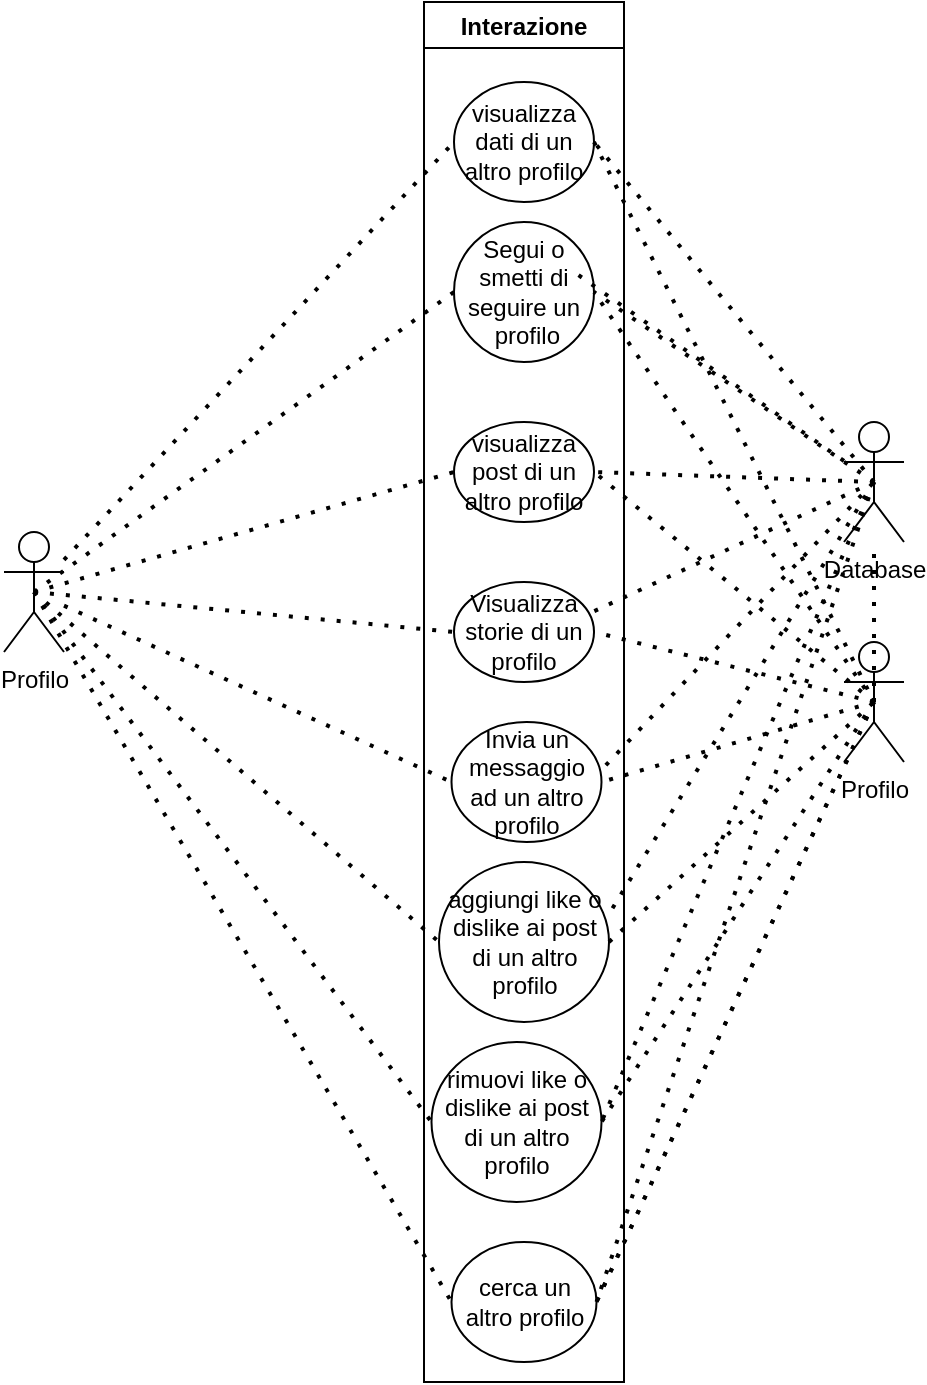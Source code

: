 <mxfile version="19.0.3" type="device"><diagram id="H-0hWEDB_fr8m7g1G56y" name="Page-1"><mxGraphModel dx="1504" dy="754" grid="1" gridSize="10" guides="1" tooltips="1" connect="1" arrows="1" fold="1" page="1" pageScale="1" pageWidth="827" pageHeight="1169" math="0" shadow="0"><root><mxCell id="0"/><mxCell id="1" parent="0"/><mxCell id="pd3ctRJmUTjNNIXuf3Ik-1" value="&lt;meta charset=&quot;utf-8&quot;&gt;&lt;pre class=&quot;clipboard-data-container selectable hidden-input&quot; spellcheck=&quot;false&quot; tabindex=&quot;-1&quot; lang=&quot;klingon&quot; style=&quot;font-style: normal; font-weight: normal; letter-spacing: normal; text-indent: 0px; text-transform: none; word-spacing: 0px; text-decoration: none; margin: 0px; padding: 0px; border: 0px; font-family: inherit; font-size: 1px; font-stretch: inherit; line-height: inherit; overflow-wrap: break-word; outline: none; opacity: 0; top: 0px; left: 200px; width: 50px; height: 50px; overflow: scroll; color: rgb(0, 0, 0);&quot;&gt;{&#10;  &quot;type&quot;: &quot;selection&quot;,&#10;  &quot;guid&quot;: &quot;cb9ee496&quot;,&#10;  &quot;source&quot;: &quot;a1e20da75&quot;,&#10;  &quot;data&quot;: {&#10;    &quot;nodes&quot;: [&#10;      {&#10;        &quot;id&quot;: &quot;db95efa9&quot;,&#10;        &quot;x&quot;: 260,&#10;        &quot;y&quot;: 393,&#10;        &quot;width&quot;: 157,&#10;        &quot;height&quot;: 1111,&#10;        &quot;rotation&quot;: 0,&#10;        &quot;transform&quot;: &quot;matrix(1 0 0 1 260 393)&quot;,&#10;        &quot;inspectables&quot;: {&#10;          &quot;width_policy&quot;: &quot;fixed&quot;,&#10;          &quot;height_policy&quot;: &quot;fixed&quot;,&#10;          &quot;color&quot;: &quot;rgb(0,0,0)&quot;,&#10;          &quot;font_size&quot;: 14,&#10;          &quot;text_align&quot;: &quot;center&quot;,&#10;          &quot;line_height&quot;: 1.3,&#10;          &quot;background_color&quot;: &quot;rgb(255,255,255)&quot;,&#10;          &quot;stroke_color&quot;: &quot;rgb(0,0,0)&quot;,&#10;          &quot;stroke_width&quot;: 1.5,&#10;          &quot;stroke_style&quot;: &quot;solid&quot;,&#10;          &quot;opacity&quot;: 100,&#10;          &quot;bold&quot;: true,&#10;          &quot;italic&quot;: false,&#10;          &quot;underline&quot;: false,&#10;          &quot;strikethrough&quot;: false,&#10;          &quot;small_caps&quot;: false,&#10;          &quot;uppercase&quot;: false,&#10;          &quot;letter_spacing&quot;: 0,&#10;          &quot;font&quot;: &quot;Roboto&quot;,&#10;          &quot;font_weight&quot;: 400,&#10;          &quot;aspect_lock&quot;: false,&#10;          &quot;fe_dropshadow_enabled&quot;: true,&#10;          &quot;fe_dropshadow_opacity&quot;: 13,&#10;          &quot;fe_dropshadow_angle&quot;: 90,&#10;          &quot;fe_dropshadow_distance&quot;: 5,&#10;          &quot;fe_dropshadow_size&quot;: 11,&#10;          &quot;fe_dropshadow_color&quot;: &quot;rgb(45, 75, 90)&quot;,&#10;          &quot;vertical_align&quot;: &quot;top&quot;,&#10;          &quot;padding_left&quot;: 10,&#10;          &quot;padding_right&quot;: 10,&#10;          &quot;padding_top&quot;: 10,&#10;          &quot;padding_bottom&quot;: 10,&#10;          &quot;fe_blur_enabled&quot;: false,&#10;          &quot;fe_blur_size&quot;: 5&#10;        },&#10;        &quot;text&quot;: &quot;&amp;lt;p dir=\&quot;auto\&quot;&amp;gt;&amp;lt;span style=\&quot;font-family: Roboto, serif;\&quot; data-font=\&quot;font-roboto\&quot;&amp;gt;Chat&amp;lt;/span&amp;gt;&amp;lt;/p&amp;gt;&quot;,&#10;        &quot;name&quot;: &quot;uml-system-boundary&quot;,&#10;        &quot;deps&quot;: {}&#10;      },&#10;      {&#10;        &quot;id&quot;: &quot;41e5ae84&quot;,&#10;        &quot;x&quot;: 276,&#10;        &quot;y&quot;: 425,&#10;        &quot;width&quot;: 122,&#10;        &quot;height&quot;: 73,&#10;        &quot;rotation&quot;: 0,&#10;        &quot;transform&quot;: &quot;matrix(1 0 0 1 276 425)&quot;,&#10;        &quot;inspectables&quot;: {&#10;          &quot;width_policy&quot;: &quot;fixed&quot;,&#10;          &quot;height_policy&quot;: &quot;fixed&quot;,&#10;          &quot;color&quot;: &quot;rgb(0,0,0)&quot;,&#10;          &quot;font_size&quot;: 14,&#10;          &quot;text_align&quot;: &quot;center&quot;,&#10;          &quot;line_height&quot;: 1.3,&#10;          &quot;background_color&quot;: &quot;rgb(255,255,255)&quot;,&#10;          &quot;stroke_color&quot;: &quot;rgb(0,0,0)&quot;,&#10;          &quot;stroke_width&quot;: 1.5,&#10;          &quot;stroke_style&quot;: &quot;solid&quot;,&#10;          &quot;opacity&quot;: 100,&#10;          &quot;bold&quot;: null,&#10;          &quot;italic&quot;: false,&#10;          &quot;underline&quot;: false,&#10;          &quot;strikethrough&quot;: false,&#10;          &quot;small_caps&quot;: false,&#10;          &quot;uppercase&quot;: false,&#10;          &quot;letter_spacing&quot;: 0,&#10;          &quot;font&quot;: &quot;Roboto&quot;,&#10;          &quot;font_weight&quot;: 600,&#10;          &quot;aspect_lock&quot;: false,&#10;          &quot;fe_dropshadow_enabled&quot;: false,&#10;          &quot;fe_dropshadow_opacity&quot;: 75,&#10;          &quot;fe_dropshadow_angle&quot;: 90,&#10;          &quot;fe_dropshadow_distance&quot;: 5,&#10;          &quot;fe_dropshadow_size&quot;: 5,&#10;          &quot;fe_dropshadow_color&quot;: &quot;rgb(0, 0, 0)&quot;,&#10;          &quot;vertical_align&quot;: &quot;middle&quot;,&#10;          &quot;padding_left&quot;: 0,&#10;          &quot;padding_right&quot;: 0,&#10;          &quot;padding_top&quot;: 0,&#10;          &quot;padding_bottom&quot;: 0,&#10;          &quot;fe_blur_enabled&quot;: false,&#10;          &quot;fe_blur_size&quot;: 5&#10;        },&#10;        &quot;text&quot;: &quot;&amp;lt;p dir=\&quot;auto\&quot;&amp;gt;&amp;lt;span style=\&quot;font-family: Roboto, serif;\&quot; data-font=\&quot;font-roboto\&quot;&amp;gt;Personalizza sfondo&amp;lt;/span&amp;gt;&amp;lt;/p&amp;gt;&quot;,&#10;        &quot;name&quot;: &quot;uml-usecase&quot;,&#10;        &quot;deps&quot;: {}&#10;      },&#10;      {&#10;        &quot;id&quot;: &quot;97ffa20e&quot;,&#10;        &quot;x&quot;: 598,&#10;        &quot;y&quot;: 1026,&#10;        &quot;width&quot;: 93.22,&#10;        &quot;height&quot;: 124,&#10;        &quot;rotation&quot;: 0,&#10;        &quot;transform&quot;: &quot;matrix(1 0 0 1 598 1026)&quot;,&#10;        &quot;inspectables&quot;: {&#10;          &quot;aspect_lock&quot;: true,&#10;          &quot;background_color&quot;: &quot;rgb(17, 129, 241)&quot;,&#10;          &quot;stroke_color&quot;: &quot;rgb(17, 129, 241)&quot;,&#10;          &quot;stroke_width&quot;: 3,&#10;          &quot;stroke_style&quot;: &quot;solid&quot;,&#10;          &quot;opacity&quot;: 100,&#10;          &quot;fe_dropshadow_enabled&quot;: false,&#10;          &quot;fe_dropshadow_opacity&quot;: 75,&#10;          &quot;fe_dropshadow_angle&quot;: 90,&#10;          &quot;fe_dropshadow_distance&quot;: 5,&#10;          &quot;fe_dropshadow_size&quot;: 5,&#10;          &quot;fe_dropshadow_color&quot;: &quot;rgb(0, 0, 0)&quot;,&#10;          &quot;fe_blur_enabled&quot;: false,&#10;          &quot;fe_blur_size&quot;: 5,&#10;          &quot;color&quot;: &quot;rgb(0,0,0)&quot;,&#10;          &quot;font_size&quot;: 14,&#10;          &quot;text_align&quot;: &quot;center&quot;,&#10;          &quot;line_height&quot;: 1.3,&#10;          &quot;bold&quot;: true,&#10;          &quot;italic&quot;: false,&#10;          &quot;underline&quot;: false,&#10;          &quot;strikethrough&quot;: false,&#10;          &quot;small_caps&quot;: false,&#10;          &quot;uppercase&quot;: false,&#10;          &quot;letter_spacing&quot;: 0,&#10;          &quot;font&quot;: &quot;Roboto&quot;,&#10;          &quot;font_weight&quot;: 400,&#10;          &quot;width_policy&quot;: &quot;fixed&quot;,&#10;          &quot;height_policy&quot;: &quot;fixed&quot;&#10;        },&#10;        &quot;text&quot;: &quot;Utente&quot;,&#10;        &quot;name&quot;: &quot;uml-actor&quot;,&#10;        &quot;deps&quot;: {}&#10;      },&#10;      {&#10;        &quot;id&quot;: &quot;1e8850db&quot;,&#10;        &quot;x&quot;: 286,&#10;        &quot;y&quot;: 1047,&#10;        &quot;width&quot;: 106,&#10;        &quot;height&quot;: 83,&#10;        &quot;rotation&quot;: 0,&#10;        &quot;transform&quot;: &quot;matrix(1 0 0 1 286 1047)&quot;,&#10;        &quot;inspectables&quot;: {&#10;          &quot;width_policy&quot;: &quot;fixed&quot;,&#10;          &quot;height_policy&quot;: &quot;fixed&quot;,&#10;          &quot;color&quot;: &quot;rgb(0,0,0)&quot;,&#10;          &quot;font_size&quot;: 14,&#10;          &quot;text_align&quot;: &quot;center&quot;,&#10;          &quot;line_height&quot;: 1.3,&#10;          &quot;background_color&quot;: &quot;rgb(255,255,255)&quot;,&#10;          &quot;stroke_color&quot;: &quot;rgb(0,0,0)&quot;,&#10;          &quot;stroke_width&quot;: 1.5,&#10;          &quot;stroke_style&quot;: &quot;solid&quot;,&#10;          &quot;opacity&quot;: 100,&#10;          &quot;bold&quot;: null,&#10;          &quot;italic&quot;: false,&#10;          &quot;underline&quot;: false,&#10;          &quot;strikethrough&quot;: false,&#10;          &quot;small_caps&quot;: false,&#10;          &quot;uppercase&quot;: false,&#10;          &quot;letter_spacing&quot;: 0,&#10;          &quot;font&quot;: &quot;Roboto&quot;,&#10;          &quot;font_weight&quot;: 600,&#10;          &quot;aspect_lock&quot;: false,&#10;          &quot;fe_dropshadow_enabled&quot;: false,&#10;          &quot;fe_dropshadow_opacity&quot;: 75,&#10;          &quot;fe_dropshadow_angle&quot;: 90,&#10;          &quot;fe_dropshadow_distance&quot;: 5,&#10;          &quot;fe_dropshadow_size&quot;: 5,&#10;          &quot;fe_dropshadow_color&quot;: &quot;rgb(0, 0, 0)&quot;,&#10;          &quot;vertical_align&quot;: &quot;middle&quot;,&#10;          &quot;padding_left&quot;: 0,&#10;          &quot;padding_right&quot;: 0,&#10;          &quot;padding_top&quot;: 0,&#10;          &quot;padding_bottom&quot;: 0,&#10;          &quot;fe_blur_enabled&quot;: false,&#10;          &quot;fe_blur_size&quot;: 5&#10;        },&#10;        &quot;text&quot;: &quot;&amp;lt;p dir=\&quot;auto\&quot;&amp;gt;&amp;lt;span style=\&quot;font-family: Roboto, serif;\&quot; data-font=\&quot;font-roboto\&quot;&amp;gt;Accettazione richiesta d'invito&amp;lt;/span&amp;gt;&amp;lt;/p&amp;gt;&amp;lt;p dir=\&quot;auto\&quot;&amp;gt;&amp;lt;span style=\&quot;font-family: Roboto, serif;\&quot; data-font=\&quot;font-roboto\&quot;&amp;gt;&amp;lt;span&amp;gt;﻿&amp;lt;/span&amp;gt;&amp;lt;/span&amp;gt;&amp;lt;/p&amp;gt;&quot;,&#10;        &quot;name&quot;: &quot;uml-usecase&quot;,&#10;        &quot;deps&quot;: {}&#10;      },&#10;      {&#10;        &quot;id&quot;: &quot;50b9f70f&quot;,&#10;        &quot;x&quot;: 395,&#10;        &quot;y&quot;: 986,&#10;        &quot;width&quot;: 205,&#10;        &quot;height&quot;: 103,&#10;        &quot;rotation&quot;: 0,&#10;        &quot;transform&quot;: &quot;matrix(1 0 0 1 395 986)&quot;,&#10;        &quot;inspectables&quot;: {&#10;          &quot;width_policy&quot;: &quot;fixed&quot;,&#10;          &quot;height_policy&quot;: &quot;fixed&quot;,&#10;          &quot;connector_stroke_color&quot;: &quot;rgb(96, 96, 96)&quot;,&#10;          &quot;connector_stroke_width&quot;: 1.5,&#10;          &quot;connector_stroke_style&quot;: &quot;dashed&quot;,&#10;          &quot;opacity&quot;: 100,&#10;          &quot;line_type&quot;: &quot;diagonal&quot;,&#10;          &quot;connector_marker_start&quot;: &quot;none&quot;,&#10;          &quot;connector_marker_end&quot;: &quot;none&quot;,&#10;          &quot;resize_mode&quot;: [&#10;            &quot;nw&quot;,&#10;            &quot;se&quot;,&#10;            &quot;rotation&quot;&#10;          ],&#10;          &quot;aspect_lock&quot;: false,&#10;          &quot;fe_dropshadow_enabled&quot;: false,&#10;          &quot;fe_dropshadow_opacity&quot;: 75,&#10;          &quot;fe_dropshadow_angle&quot;: 90,&#10;          &quot;fe_dropshadow_distance&quot;: 5,&#10;          &quot;fe_dropshadow_size&quot;: 5,&#10;          &quot;fe_dropshadow_color&quot;: &quot;rgb(0, 0, 0)&quot;,&#10;          &quot;start_normal&quot;: 180,&#10;          &quot;end_normal&quot;: 0,&#10;          &quot;x1&quot;: 0,&#10;          &quot;x2&quot;: 1,&#10;          &quot;y1&quot;: 0.5,&#10;          &quot;y2&quot;: 0.5,&#10;          &quot;startx&quot;: 598,&#10;          &quot;starty&quot;: 1088,&#10;          &quot;endx&quot;: 396,&#10;          &quot;endy&quot;: 987.5,&#10;          &quot;offset1&quot;: 0,&#10;          &quot;offset2&quot;: 0,&#10;          &quot;hsplitoffset&quot;: 0,&#10;          &quot;vsplitoffset&quot;: 0,&#10;          &quot;hsplitclosest&quot;: -1,&#10;          &quot;vsplitclosest&quot;: -1,&#10;          &quot;start_node&quot;: &quot;97ffa20e&quot;,&#10;          &quot;end_node&quot;: &quot;036f4fce&quot;,&#10;          &quot;fe_blur_enabled&quot;: false,&#10;          &quot;fe_blur_size&quot;: 5&#10;        },&#10;        &quot;text&quot;: &quot;&quot;,&#10;        &quot;name&quot;: &quot;connector&quot;,&#10;        &quot;deps&quot;: {}&#10;      },&#10;      {&#10;        &quot;id&quot;: &quot;fec60029&quot;,&#10;        &quot;x&quot;: 379,&#10;        &quot;y&quot;: 450,&#10;        &quot;width&quot;: 221,&#10;        &quot;height&quot;: 167,&#10;        &quot;rotation&quot;: 0,&#10;        &quot;transform&quot;: &quot;matrix(1 0 0 1 378.5 449.5)&quot;,&#10;        &quot;inspectables&quot;: {&#10;          &quot;width_policy&quot;: &quot;fixed&quot;,&#10;          &quot;height_policy&quot;: &quot;fixed&quot;,&#10;          &quot;connector_stroke_color&quot;: &quot;rgb(96, 96, 96)&quot;,&#10;          &quot;connector_stroke_width&quot;: 1.5,&#10;          &quot;connector_stroke_style&quot;: &quot;dashed&quot;,&#10;          &quot;opacity&quot;: 100,&#10;          &quot;line_type&quot;: &quot;diagonal&quot;,&#10;          &quot;connector_marker_start&quot;: &quot;none&quot;,&#10;          &quot;connector_marker_end&quot;: &quot;none&quot;,&#10;          &quot;resize_mode&quot;: [&#10;            &quot;nw&quot;,&#10;            &quot;se&quot;,&#10;            &quot;rotation&quot;&#10;          ],&#10;          &quot;aspect_lock&quot;: false,&#10;          &quot;fe_dropshadow_enabled&quot;: false,&#10;          &quot;fe_dropshadow_opacity&quot;: 75,&#10;          &quot;fe_dropshadow_angle&quot;: 90,&#10;          &quot;fe_dropshadow_distance&quot;: 5,&#10;          &quot;fe_dropshadow_size&quot;: 5,&#10;          &quot;fe_dropshadow_color&quot;: &quot;rgb(0, 0, 0)&quot;,&#10;          &quot;start_normal&quot;: 36.975,&#10;          &quot;end_normal&quot;: 180,&#10;          &quot;x1&quot;: 379.5,&#10;          &quot;x2&quot;: 0,&#10;          &quot;y1&quot;: 450.5,&#10;          &quot;y2&quot;: 0.5,&#10;          &quot;startx&quot;: 379.5,&#10;          &quot;starty&quot;: 450.5,&#10;          &quot;endx&quot;: 598,&#10;          &quot;endy&quot;: 615,&#10;          &quot;offset1&quot;: 0,&#10;          &quot;offset2&quot;: 0,&#10;          &quot;hsplitoffset&quot;: 0,&#10;          &quot;vsplitoffset&quot;: 0,&#10;          &quot;hsplitclosest&quot;: -1,&#10;          &quot;vsplitclosest&quot;: -1,&#10;          &quot;start_node&quot;: &quot;&quot;,&#10;          &quot;end_node&quot;: &quot;c43732c6&quot;,&#10;          &quot;fe_blur_enabled&quot;: false,&#10;          &quot;fe_blur_size&quot;: 5&#10;        },&#10;        &quot;text&quot;: &quot;&quot;,&#10;        &quot;name&quot;: &quot;connector&quot;,&#10;        &quot;deps&quot;: {}&#10;      },&#10;      {&#10;        &quot;id&quot;: &quot;afcd6139&quot;,&#10;        &quot;x&quot;: 271,&#10;        &quot;y&quot;: 1164,&#10;        &quot;width&quot;: 135,&#10;        &quot;height&quot;: 58,&#10;        &quot;rotation&quot;: 0,&#10;        &quot;transform&quot;: &quot;matrix(1 0 0 1 271 1164)&quot;,&#10;        &quot;inspectables&quot;: {&#10;          &quot;width_policy&quot;: &quot;fixed&quot;,&#10;          &quot;height_policy&quot;: &quot;fixed&quot;,&#10;          &quot;color&quot;: &quot;rgb(0,0,0)&quot;,&#10;          &quot;font_size&quot;: 14,&#10;          &quot;text_align&quot;: &quot;center&quot;,&#10;          &quot;line_height&quot;: 1.3,&#10;          &quot;background_color&quot;: &quot;rgb(255,255,255)&quot;,&#10;          &quot;stroke_color&quot;: &quot;rgb(0,0,0)&quot;,&#10;          &quot;stroke_width&quot;: 1.5,&#10;          &quot;stroke_style&quot;: &quot;solid&quot;,&#10;          &quot;opacity&quot;: 100,&#10;          &quot;bold&quot;: null,&#10;          &quot;italic&quot;: false,&#10;          &quot;underline&quot;: false,&#10;          &quot;strikethrough&quot;: false,&#10;          &quot;small_caps&quot;: false,&#10;          &quot;uppercase&quot;: false,&#10;          &quot;letter_spacing&quot;: 0,&#10;          &quot;font&quot;: &quot;Roboto&quot;,&#10;          &quot;font_weight&quot;: 600,&#10;          &quot;aspect_lock&quot;: false,&#10;          &quot;fe_dropshadow_enabled&quot;: false,&#10;          &quot;fe_dropshadow_opacity&quot;: 75,&#10;          &quot;fe_dropshadow_angle&quot;: 90,&#10;          &quot;fe_dropshadow_distance&quot;: 5,&#10;          &quot;fe_dropshadow_size&quot;: 5,&#10;          &quot;fe_dropshadow_color&quot;: &quot;rgb(0, 0, 0)&quot;,&#10;          &quot;vertical_align&quot;: &quot;middle&quot;,&#10;          &quot;padding_left&quot;: 0,&#10;          &quot;padding_right&quot;: 0,&#10;          &quot;padding_top&quot;: 0,&#10;          &quot;padding_bottom&quot;: 0,&#10;          &quot;fe_blur_enabled&quot;: false,&#10;          &quot;fe_blur_size&quot;: 5&#10;        },&#10;        &quot;text&quot;: &quot;&amp;lt;p dir=\&quot;auto\&quot;&amp;gt;Apertura chat &amp;lt;/p&amp;gt;&amp;lt;p dir=\&quot;auto\&quot;&amp;gt;privata&amp;lt;/p&amp;gt;&quot;,&#10;        &quot;name&quot;: &quot;uml-usecase&quot;,&#10;        &quot;deps&quot;: {}&#10;      },&#10;      {&#10;        &quot;id&quot;: &quot;60f704fe&quot;,&#10;        &quot;x&quot;: 279,&#10;        &quot;y&quot;: 515,&#10;        &quot;width&quot;: 119,&#10;        &quot;height&quot;: 76,&#10;        &quot;rotation&quot;: 0,&#10;        &quot;transform&quot;: &quot;matrix(1 0 0 1 279 515)&quot;,&#10;        &quot;inspectables&quot;: {&#10;          &quot;width_policy&quot;: &quot;fixed&quot;,&#10;          &quot;height_policy&quot;: &quot;fixed&quot;,&#10;          &quot;color&quot;: &quot;rgb(0,0,0)&quot;,&#10;          &quot;font_size&quot;: 14,&#10;          &quot;text_align&quot;: &quot;center&quot;,&#10;          &quot;line_height&quot;: 1.3,&#10;          &quot;background_color&quot;: &quot;rgb(255,255,255)&quot;,&#10;          &quot;stroke_color&quot;: &quot;rgb(0,0,0)&quot;,&#10;          &quot;stroke_width&quot;: 1.5,&#10;          &quot;stroke_style&quot;: &quot;solid&quot;,&#10;          &quot;opacity&quot;: 100,&#10;          &quot;bold&quot;: null,&#10;          &quot;italic&quot;: false,&#10;          &quot;underline&quot;: false,&#10;          &quot;strikethrough&quot;: false,&#10;          &quot;small_caps&quot;: false,&#10;          &quot;uppercase&quot;: false,&#10;          &quot;letter_spacing&quot;: 0,&#10;          &quot;font&quot;: &quot;Roboto&quot;,&#10;          &quot;font_weight&quot;: 600,&#10;          &quot;aspect_lock&quot;: false,&#10;          &quot;fe_dropshadow_enabled&quot;: false,&#10;          &quot;fe_dropshadow_opacity&quot;: 75,&#10;          &quot;fe_dropshadow_angle&quot;: 90,&#10;          &quot;fe_dropshadow_distance&quot;: 5,&#10;          &quot;fe_dropshadow_size&quot;: 5,&#10;          &quot;fe_dropshadow_color&quot;: &quot;rgb(0, 0, 0)&quot;,&#10;          &quot;vertical_align&quot;: &quot;middle&quot;,&#10;          &quot;padding_left&quot;: 0,&#10;          &quot;padding_right&quot;: 0,&#10;          &quot;padding_top&quot;: 0,&#10;          &quot;padding_bottom&quot;: 0,&#10;          &quot;fe_blur_enabled&quot;: false,&#10;          &quot;fe_blur_size&quot;: 5&#10;        },&#10;        &quot;text&quot;: &quot;&amp;lt;p dir=\&quot;auto\&quot;&amp;gt;Visualizzazione&amp;lt;/p&amp;gt;&amp;lt;p dir=\&quot;auto\&quot;&amp;gt;chat&amp;lt;/p&amp;gt;&amp;lt;p dir=\&quot;auto\&quot;&amp;gt;&amp;lt;br&amp;gt;&amp;lt;/p&amp;gt;&quot;,&#10;        &quot;name&quot;: &quot;uml-usecase&quot;,&#10;        &quot;deps&quot;: {}&#10;      },&#10;      {&#10;        &quot;id&quot;: &quot;b6f65c40&quot;,&#10;        &quot;x&quot;: 55,&#10;        &quot;y&quot;: 906,&#10;        &quot;width&quot;: 92.756,&#10;        &quot;height&quot;: 124,&#10;        &quot;rotation&quot;: 0,&#10;        &quot;transform&quot;: &quot;matrix(1 0 0 1 55 906)&quot;,&#10;        &quot;inspectables&quot;: {&#10;          &quot;aspect_lock&quot;: true,&#10;          &quot;background_color&quot;: &quot;rgb(17, 129, 241)&quot;,&#10;          &quot;stroke_color&quot;: &quot;rgb(17, 129, 241)&quot;,&#10;          &quot;stroke_width&quot;: 3,&#10;          &quot;stroke_style&quot;: &quot;solid&quot;,&#10;          &quot;opacity&quot;: 100,&#10;          &quot;fe_dropshadow_enabled&quot;: false,&#10;          &quot;fe_dropshadow_opacity&quot;: 75,&#10;          &quot;fe_dropshadow_angle&quot;: 90,&#10;          &quot;fe_dropshadow_distance&quot;: 5,&#10;          &quot;fe_dropshadow_size&quot;: 5,&#10;          &quot;fe_dropshadow_color&quot;: &quot;rgb(0, 0, 0)&quot;,&#10;          &quot;fe_blur_enabled&quot;: false,&#10;          &quot;fe_blur_size&quot;: 5,&#10;          &quot;color&quot;: &quot;rgb(0,0,0)&quot;,&#10;          &quot;font_size&quot;: 14,&#10;          &quot;text_align&quot;: &quot;center&quot;,&#10;          &quot;line_height&quot;: 1.3,&#10;          &quot;bold&quot;: true,&#10;          &quot;italic&quot;: false,&#10;          &quot;underline&quot;: false,&#10;          &quot;strikethrough&quot;: false,&#10;          &quot;small_caps&quot;: false,&#10;          &quot;uppercase&quot;: false,&#10;          &quot;letter_spacing&quot;: 0,&#10;          &quot;font&quot;: &quot;Roboto&quot;,&#10;          &quot;font_weight&quot;: 400,&#10;          &quot;width_policy&quot;: &quot;fixed&quot;,&#10;          &quot;height_policy&quot;: &quot;fixed&quot;&#10;        },&#10;        &quot;text&quot;: &quot;Utente&quot;,&#10;        &quot;name&quot;: &quot;uml-actor&quot;,&#10;        &quot;deps&quot;: {}&#10;      },&#10;      {&#10;        &quot;id&quot;: &quot;44377b74&quot;,&#10;        &quot;x&quot;: 147,&#10;        &quot;y&quot;: 966,&#10;        &quot;width&quot;: 126,&#10;        &quot;height&quot;: 228,&#10;        &quot;rotation&quot;: 0,&#10;        &quot;transform&quot;: &quot;matrix(1 0 0 1 147 966.25)&quot;,&#10;        &quot;inspectables&quot;: {&#10;          &quot;width_policy&quot;: &quot;fixed&quot;,&#10;          &quot;height_policy&quot;: &quot;fixed&quot;,&#10;          &quot;connector_stroke_color&quot;: &quot;rgb(96, 96, 96)&quot;,&#10;          &quot;connector_stroke_width&quot;: 1.5,&#10;          &quot;connector_stroke_style&quot;: &quot;dashed&quot;,&#10;          &quot;opacity&quot;: 100,&#10;          &quot;line_type&quot;: &quot;diagonal&quot;,&#10;          &quot;connector_marker_start&quot;: &quot;none&quot;,&#10;          &quot;connector_marker_end&quot;: &quot;none&quot;,&#10;          &quot;resize_mode&quot;: [&#10;            &quot;nw&quot;,&#10;            &quot;se&quot;,&#10;            &quot;rotation&quot;&#10;          ],&#10;          &quot;aspect_lock&quot;: false,&#10;          &quot;fe_dropshadow_enabled&quot;: false,&#10;          &quot;fe_dropshadow_opacity&quot;: 75,&#10;          &quot;fe_dropshadow_angle&quot;: 90,&#10;          &quot;fe_dropshadow_distance&quot;: 5,&#10;          &quot;fe_dropshadow_size&quot;: 5,&#10;          &quot;fe_dropshadow_color&quot;: &quot;rgb(0, 0, 0)&quot;,&#10;          &quot;start_normal&quot;: 0,&#10;          &quot;end_normal&quot;: 180,&#10;          &quot;x1&quot;: 1,&#10;          &quot;x2&quot;: 0,&#10;          &quot;y1&quot;: 0.5,&#10;          &quot;y2&quot;: 0.5,&#10;          &quot;startx&quot;: 147.756,&#10;          &quot;starty&quot;: 968,&#10;          &quot;endx&quot;: 271,&#10;          &quot;endy&quot;: 1193,&#10;          &quot;offset1&quot;: 0,&#10;          &quot;offset2&quot;: 0,&#10;          &quot;hsplitoffset&quot;: 0,&#10;          &quot;vsplitoffset&quot;: 0,&#10;          &quot;hsplitclosest&quot;: -1,&#10;          &quot;vsplitclosest&quot;: -1,&#10;          &quot;start_node&quot;: &quot;b6f65c40&quot;,&#10;          &quot;end_node&quot;: &quot;afcd6139&quot;,&#10;          &quot;fe_blur_enabled&quot;: false,&#10;          &quot;fe_blur_size&quot;: 5&#10;        },&#10;        &quot;text&quot;: &quot;&quot;,&#10;        &quot;name&quot;: &quot;connector&quot;,&#10;        &quot;deps&quot;: {}&#10;      },&#10;      {&#10;        &quot;id&quot;: &quot;66963d23&quot;,&#10;        &quot;x&quot;: 147,&#10;        &quot;y&quot;: 551,&#10;        &quot;width&quot;: 134,&#10;        &quot;height&quot;: 418,&#10;        &quot;rotation&quot;: 0,&#10;        &quot;transform&quot;: &quot;matrix(1 0 0 1 147 551.25)&quot;,&#10;        &quot;inspectables&quot;: {&#10;          &quot;width_policy&quot;: &quot;fixed&quot;,&#10;          &quot;height_policy&quot;: &quot;fixed&quot;,&#10;          &quot;connector_stroke_color&quot;: &quot;rgb(96, 96, 96)&quot;,&#10;          &quot;connector_stroke_width&quot;: 1.5,&#10;          &quot;connector_stroke_style&quot;: &quot;dashed&quot;,&#10;          &quot;opacity&quot;: 100,&#10;          &quot;line_type&quot;: &quot;diagonal&quot;,&#10;          &quot;connector_marker_start&quot;: &quot;none&quot;,&#10;          &quot;connector_marker_end&quot;: &quot;none&quot;,&#10;          &quot;resize_mode&quot;: [&#10;            &quot;nw&quot;,&#10;            &quot;se&quot;,&#10;            &quot;rotation&quot;&#10;          ],&#10;          &quot;aspect_lock&quot;: false,&#10;          &quot;fe_dropshadow_enabled&quot;: false,&#10;          &quot;fe_dropshadow_opacity&quot;: 75,&#10;          &quot;fe_dropshadow_angle&quot;: 90,&#10;          &quot;fe_dropshadow_distance&quot;: 5,&#10;          &quot;fe_dropshadow_size&quot;: 5,&#10;          &quot;fe_dropshadow_color&quot;: &quot;rgb(0, 0, 0)&quot;,&#10;          &quot;start_normal&quot;: 0,&#10;          &quot;end_normal&quot;: 180,&#10;          &quot;x1&quot;: 1,&#10;          &quot;x2&quot;: 0,&#10;          &quot;y1&quot;: 0.5,&#10;          &quot;y2&quot;: 0.5,&#10;          &quot;startx&quot;: 147.756,&#10;          &quot;starty&quot;: 968,&#10;          &quot;endx&quot;: 279,&#10;          &quot;endy&quot;: 553,&#10;          &quot;offset1&quot;: 0,&#10;          &quot;offset2&quot;: 0,&#10;          &quot;hsplitoffset&quot;: 0,&#10;          &quot;vsplitoffset&quot;: 0,&#10;          &quot;hsplitclosest&quot;: -1,&#10;          &quot;vsplitclosest&quot;: -1,&#10;          &quot;start_node&quot;: &quot;b6f65c40&quot;,&#10;          &quot;end_node&quot;: &quot;60f704fe&quot;,&#10;          &quot;fe_blur_enabled&quot;: false,&#10;          &quot;fe_blur_size&quot;: 5&#10;        },&#10;        &quot;text&quot;: &quot;&quot;,&#10;        &quot;name&quot;: &quot;connector&quot;,&#10;        &quot;deps&quot;: {}&#10;      },&#10;      {&#10;        &quot;id&quot;: &quot;08fb4035&quot;,&#10;        &quot;x&quot;: 278,&#10;        &quot;y&quot;: 837,&#10;        &quot;width&quot;: 121,&#10;        &quot;height&quot;: 91,&#10;        &quot;rotation&quot;: 0,&#10;        &quot;transform&quot;: &quot;matrix(1 0 0 1 278 837)&quot;,&#10;        &quot;inspectables&quot;: {&#10;          &quot;width_policy&quot;: &quot;fixed&quot;,&#10;          &quot;height_policy&quot;: &quot;fixed&quot;,&#10;          &quot;color&quot;: &quot;rgb(0,0,0)&quot;,&#10;          &quot;font_size&quot;: 14,&#10;          &quot;text_align&quot;: &quot;center&quot;,&#10;          &quot;line_height&quot;: 1.3,&#10;          &quot;background_color&quot;: &quot;rgb(255,255,255)&quot;,&#10;          &quot;stroke_color&quot;: &quot;rgb(0,0,0)&quot;,&#10;          &quot;stroke_width&quot;: 1.5,&#10;          &quot;stroke_style&quot;: &quot;solid&quot;,&#10;          &quot;opacity&quot;: 100,&#10;          &quot;bold&quot;: null,&#10;          &quot;italic&quot;: false,&#10;          &quot;underline&quot;: false,&#10;          &quot;strikethrough&quot;: false,&#10;          &quot;small_caps&quot;: false,&#10;          &quot;uppercase&quot;: false,&#10;          &quot;letter_spacing&quot;: 0,&#10;          &quot;font&quot;: &quot;Roboto&quot;,&#10;          &quot;font_weight&quot;: 600,&#10;          &quot;aspect_lock&quot;: false,&#10;          &quot;fe_dropshadow_enabled&quot;: false,&#10;          &quot;fe_dropshadow_opacity&quot;: 75,&#10;          &quot;fe_dropshadow_angle&quot;: 90,&#10;          &quot;fe_dropshadow_distance&quot;: 5,&#10;          &quot;fe_dropshadow_size&quot;: 5,&#10;          &quot;fe_dropshadow_color&quot;: &quot;rgb(0, 0, 0)&quot;,&#10;          &quot;vertical_align&quot;: &quot;middle&quot;,&#10;          &quot;padding_left&quot;: 0,&#10;          &quot;padding_right&quot;: 0,&#10;          &quot;padding_top&quot;: 0,&#10;          &quot;padding_bottom&quot;: 0,&#10;          &quot;fe_blur_enabled&quot;: false,&#10;          &quot;fe_blur_size&quot;: 5&#10;        },&#10;        &quot;text&quot;: &quot;&amp;lt;p dir=\&quot;auto\&quot;&amp;gt;&amp;lt;span style=\&quot;font-weight: 600; font-family: Roboto, serif;\&quot; data-font=\&quot;font-roboto\&quot;&amp;gt;Apertura chat&amp;lt;/span&amp;gt;&amp;lt;/p&amp;gt;&amp;lt;p dir=\&quot;auto\&quot;&amp;gt;&amp;lt;span style=\&quot;font-weight: 600; font-family: Roboto, serif;\&quot; data-font=\&quot;font-roboto\&quot;&amp;gt;﻿di gruppo&amp;lt;/span&amp;gt;&amp;lt;/p&amp;gt;&amp;lt;p dir=\&quot;auto\&quot;&amp;gt;&amp;lt;span style=\&quot;font-weight: 600; font-family: Roboto, serif;\&quot; data-font=\&quot;font-roboto\&quot;&amp;gt;﻿&amp;lt;/span&amp;gt;&amp;lt;/p&amp;gt;&quot;,&#10;        &quot;name&quot;: &quot;uml-usecase&quot;,&#10;        &quot;deps&quot;: {}&#10;      },&#10;      {&#10;        &quot;id&quot;: &quot;c43732c6&quot;,&#10;        &quot;x&quot;: 598,&#10;        &quot;y&quot;: 553,&#10;        &quot;width&quot;: 93.22,&#10;        &quot;height&quot;: 124,&#10;        &quot;rotation&quot;: 0,&#10;        &quot;transform&quot;: &quot;matrix(1 0 0 1 598 553)&quot;,&#10;        &quot;inspectables&quot;: {&#10;          &quot;aspect_lock&quot;: true,&#10;          &quot;background_color&quot;: &quot;rgb(17, 129, 241)&quot;,&#10;          &quot;stroke_color&quot;: &quot;rgb(17, 129, 241)&quot;,&#10;          &quot;stroke_width&quot;: 3,&#10;          &quot;stroke_style&quot;: &quot;solid&quot;,&#10;          &quot;opacity&quot;: 100,&#10;          &quot;fe_dropshadow_enabled&quot;: false,&#10;          &quot;fe_dropshadow_opacity&quot;: 75,&#10;          &quot;fe_dropshadow_angle&quot;: 90,&#10;          &quot;fe_dropshadow_distance&quot;: 5,&#10;          &quot;fe_dropshadow_size&quot;: 5,&#10;          &quot;fe_dropshadow_color&quot;: &quot;rgb(0, 0, 0)&quot;,&#10;          &quot;fe_blur_enabled&quot;: false,&#10;          &quot;fe_blur_size&quot;: 5,&#10;          &quot;color&quot;: &quot;rgb(0,0,0)&quot;,&#10;          &quot;font_size&quot;: 14,&#10;          &quot;text_align&quot;: &quot;center&quot;,&#10;          &quot;line_height&quot;: 1.3,&#10;          &quot;bold&quot;: true,&#10;          &quot;italic&quot;: false,&#10;          &quot;underline&quot;: false,&#10;          &quot;strikethrough&quot;: false,&#10;          &quot;small_caps&quot;: false,&#10;          &quot;uppercase&quot;: false,&#10;          &quot;letter_spacing&quot;: 0,&#10;          &quot;font&quot;: &quot;Roboto&quot;,&#10;          &quot;font_weight&quot;: 400,&#10;          &quot;width_policy&quot;: &quot;fixed&quot;,&#10;          &quot;height_policy&quot;: &quot;fixed&quot;&#10;        },&#10;        &quot;text&quot;: &quot;Database&quot;,&#10;        &quot;name&quot;: &quot;uml-actor&quot;,&#10;        &quot;deps&quot;: {}&#10;      },&#10;      {&#10;        &quot;id&quot;: &quot;7da6b022&quot;,&#10;        &quot;x&quot;: 394,&#10;        &quot;y&quot;: 614,&#10;        &quot;width&quot;: 206,&#10;        &quot;height&quot;: 157,&#10;        &quot;rotation&quot;: 0,&#10;        &quot;transform&quot;: &quot;matrix(1 0 0 1 393.5 613.5)&quot;,&#10;        &quot;inspectables&quot;: {&#10;          &quot;width_policy&quot;: &quot;fixed&quot;,&#10;          &quot;height_policy&quot;: &quot;fixed&quot;,&#10;          &quot;connector_stroke_color&quot;: &quot;rgb(96, 96, 96)&quot;,&#10;          &quot;connector_stroke_width&quot;: 1.5,&#10;          &quot;connector_stroke_style&quot;: &quot;dashed&quot;,&#10;          &quot;opacity&quot;: 100,&#10;          &quot;line_type&quot;: &quot;diagonal&quot;,&#10;          &quot;connector_marker_start&quot;: &quot;none&quot;,&#10;          &quot;connector_marker_end&quot;: &quot;none&quot;,&#10;          &quot;resize_mode&quot;: [&#10;            &quot;nw&quot;,&#10;            &quot;se&quot;,&#10;            &quot;rotation&quot;&#10;          ],&#10;          &quot;aspect_lock&quot;: false,&#10;          &quot;fe_dropshadow_enabled&quot;: false,&#10;          &quot;fe_dropshadow_opacity&quot;: 75,&#10;          &quot;fe_dropshadow_angle&quot;: 90,&#10;          &quot;fe_dropshadow_distance&quot;: 5,&#10;          &quot;fe_dropshadow_size&quot;: 5,&#10;          &quot;fe_dropshadow_color&quot;: &quot;rgb(0, 0, 0)&quot;,&#10;          &quot;start_normal&quot;: 0,&#10;          &quot;end_normal&quot;: 180,&#10;          &quot;x1&quot;: 1,&#10;          &quot;x2&quot;: 0,&#10;          &quot;y1&quot;: 0.5,&#10;          &quot;y2&quot;: 0.5,&#10;          &quot;startx&quot;: 395,&#10;          &quot;starty&quot;: 769,&#10;          &quot;endx&quot;: 598,&#10;          &quot;endy&quot;: 615,&#10;          &quot;offset1&quot;: 0,&#10;          &quot;offset2&quot;: 0,&#10;          &quot;hsplitoffset&quot;: 0,&#10;          &quot;vsplitoffset&quot;: 0,&#10;          &quot;hsplitclosest&quot;: -1,&#10;          &quot;vsplitclosest&quot;: -1,&#10;          &quot;start_node&quot;: &quot;74c3804a&quot;,&#10;          &quot;end_node&quot;: &quot;c43732c6&quot;,&#10;          &quot;fe_blur_enabled&quot;: false,&#10;          &quot;fe_blur_size&quot;: 5&#10;        },&#10;        &quot;text&quot;: &quot;&quot;,&#10;        &quot;name&quot;: &quot;connector&quot;,&#10;        &quot;deps&quot;: {}&#10;      },&#10;      {&#10;        &quot;id&quot;: &quot;50252abd&quot;,&#10;        &quot;x&quot;: 397,&#10;        &quot;y&quot;: 552,&#10;        &quot;width&quot;: 203,&#10;        &quot;height&quot;: 65,&#10;        &quot;rotation&quot;: 0,&#10;        &quot;transform&quot;: &quot;matrix(1 0 0 1 396.5 551.5)&quot;,&#10;        &quot;inspectables&quot;: {&#10;          &quot;width_policy&quot;: &quot;fixed&quot;,&#10;          &quot;height_policy&quot;: &quot;fixed&quot;,&#10;          &quot;connector_stroke_color&quot;: &quot;rgb(96, 96, 96)&quot;,&#10;          &quot;connector_stroke_width&quot;: 1.5,&#10;          &quot;connector_stroke_style&quot;: &quot;dashed&quot;,&#10;          &quot;opacity&quot;: 100,&#10;          &quot;line_type&quot;: &quot;diagonal&quot;,&#10;          &quot;connector_marker_start&quot;: &quot;none&quot;,&#10;          &quot;connector_marker_end&quot;: &quot;none&quot;,&#10;          &quot;resize_mode&quot;: [&#10;            &quot;nw&quot;,&#10;            &quot;se&quot;,&#10;            &quot;rotation&quot;&#10;          ],&#10;          &quot;aspect_lock&quot;: false,&#10;          &quot;fe_dropshadow_enabled&quot;: false,&#10;          &quot;fe_dropshadow_opacity&quot;: 75,&#10;          &quot;fe_dropshadow_angle&quot;: 90,&#10;          &quot;fe_dropshadow_distance&quot;: 5,&#10;          &quot;fe_dropshadow_size&quot;: 5,&#10;          &quot;fe_dropshadow_color&quot;: &quot;rgb(0, 0, 0)&quot;,&#10;          &quot;start_normal&quot;: 0,&#10;          &quot;end_normal&quot;: 180,&#10;          &quot;x1&quot;: 1,&#10;          &quot;x2&quot;: 0,&#10;          &quot;y1&quot;: 0.5,&#10;          &quot;y2&quot;: 0.5,&#10;          &quot;startx&quot;: 398,&#10;          &quot;starty&quot;: 553,&#10;          &quot;endx&quot;: 598,&#10;          &quot;endy&quot;: 615,&#10;          &quot;offset1&quot;: 0,&#10;          &quot;offset2&quot;: 0,&#10;          &quot;hsplitoffset&quot;: 0,&#10;          &quot;vsplitoffset&quot;: 0,&#10;          &quot;hsplitclosest&quot;: -1,&#10;          &quot;vsplitclosest&quot;: -1,&#10;          &quot;start_node&quot;: &quot;60f704fe&quot;,&#10;          &quot;end_node&quot;: &quot;c43732c6&quot;,&#10;          &quot;fe_blur_enabled&quot;: false,&#10;          &quot;fe_blur_size&quot;: 5&#10;        },&#10;        &quot;text&quot;: &quot;&quot;,&#10;        &quot;name&quot;: &quot;connector&quot;,&#10;        &quot;deps&quot;: {}&#10;      },&#10;      {&#10;        &quot;id&quot;: &quot;77313e8a&quot;,&#10;        &quot;x&quot;: 644,&#10;        &quot;y&quot;: 676,&#10;        &quot;width&quot;: 3,&#10;        &quot;height&quot;: 352,&#10;        &quot;rotation&quot;: 0,&#10;        &quot;transform&quot;: &quot;matrix(1 0 0 1 644 676)&quot;,&#10;        &quot;inspectables&quot;: {&#10;          &quot;width_policy&quot;: &quot;fixed&quot;,&#10;          &quot;height_policy&quot;: &quot;fixed&quot;,&#10;          &quot;connector_stroke_color&quot;: &quot;rgb(96, 96, 96)&quot;,&#10;          &quot;connector_stroke_width&quot;: 1.5,&#10;          &quot;connector_stroke_style&quot;: &quot;dashed&quot;,&#10;          &quot;opacity&quot;: 100,&#10;          &quot;line_type&quot;: &quot;diagonal&quot;,&#10;          &quot;connector_marker_start&quot;: &quot;none&quot;,&#10;          &quot;connector_marker_end&quot;: &quot;none&quot;,&#10;          &quot;resize_mode&quot;: [&#10;            &quot;nw&quot;,&#10;            &quot;se&quot;,&#10;            &quot;rotation&quot;&#10;          ],&#10;          &quot;aspect_lock&quot;: false,&#10;          &quot;fe_dropshadow_enabled&quot;: false,&#10;          &quot;fe_dropshadow_opacity&quot;: 75,&#10;          &quot;fe_dropshadow_angle&quot;: 90,&#10;          &quot;fe_dropshadow_distance&quot;: 5,&#10;          &quot;fe_dropshadow_size&quot;: 5,&#10;          &quot;fe_dropshadow_color&quot;: &quot;rgb(0, 0, 0)&quot;,&#10;          &quot;start_normal&quot;: 90,&#10;          &quot;end_normal&quot;: 270,&#10;          &quot;x1&quot;: 0.5,&#10;          &quot;x2&quot;: 0.5,&#10;          &quot;y1&quot;: 1,&#10;          &quot;y2&quot;: 0,&#10;          &quot;startx&quot;: 644.61,&#10;          &quot;starty&quot;: 677,&#10;          &quot;endx&quot;: 644.61,&#10;          &quot;endy&quot;: 1026,&#10;          &quot;offset1&quot;: 0,&#10;          &quot;offset2&quot;: 0,&#10;          &quot;hsplitoffset&quot;: 0,&#10;          &quot;vsplitoffset&quot;: 0,&#10;          &quot;hsplitclosest&quot;: -1,&#10;          &quot;vsplitclosest&quot;: -1,&#10;          &quot;start_node&quot;: &quot;c43732c6&quot;,&#10;          &quot;end_node&quot;: &quot;97ffa20e&quot;,&#10;          &quot;fe_blur_enabled&quot;: false,&#10;          &quot;fe_blur_size&quot;: 5&#10;        },&#10;        &quot;text&quot;: &quot;&quot;,&#10;        &quot;name&quot;: &quot;connector&quot;,&#10;        &quot;deps&quot;: {}&#10;      },&#10;      {&#10;        &quot;id&quot;: &quot;152abc87&quot;,&#10;        &quot;x&quot;: 405,&#10;        &quot;y&quot;: 1086,&#10;        &quot;width&quot;: 195,&#10;        &quot;height&quot;: 108,&#10;        &quot;rotation&quot;: 0,&#10;        &quot;transform&quot;: &quot;matrix(1 0 0 1 405 1086)&quot;,&#10;        &quot;inspectables&quot;: {&#10;          &quot;width_policy&quot;: &quot;fixed&quot;,&#10;          &quot;height_policy&quot;: &quot;fixed&quot;,&#10;          &quot;connector_stroke_color&quot;: &quot;rgb(96, 96, 96)&quot;,&#10;          &quot;connector_stroke_width&quot;: 1.5,&#10;          &quot;connector_stroke_style&quot;: &quot;dashed&quot;,&#10;          &quot;opacity&quot;: 100,&#10;          &quot;line_type&quot;: &quot;diagonal&quot;,&#10;          &quot;connector_marker_start&quot;: &quot;none&quot;,&#10;          &quot;connector_marker_end&quot;: &quot;none&quot;,&#10;          &quot;resize_mode&quot;: [&#10;            &quot;nw&quot;,&#10;            &quot;se&quot;,&#10;            &quot;rotation&quot;&#10;          ],&#10;          &quot;aspect_lock&quot;: false,&#10;          &quot;fe_dropshadow_enabled&quot;: false,&#10;          &quot;fe_dropshadow_opacity&quot;: 75,&#10;          &quot;fe_dropshadow_angle&quot;: 90,&#10;          &quot;fe_dropshadow_distance&quot;: 5,&#10;          &quot;fe_dropshadow_size&quot;: 5,&#10;          &quot;fe_dropshadow_color&quot;: &quot;rgb(0, 0, 0)&quot;,&#10;          &quot;start_normal&quot;: 0,&#10;          &quot;end_normal&quot;: 180,&#10;          &quot;x1&quot;: 1,&#10;          &quot;x2&quot;: 0,&#10;          &quot;y1&quot;: 0.5,&#10;          &quot;y2&quot;: 0.5,&#10;          &quot;startx&quot;: 406,&#10;          &quot;starty&quot;: 1193,&#10;          &quot;endx&quot;: 598,&#10;          &quot;endy&quot;: 1088,&#10;          &quot;offset1&quot;: 0,&#10;          &quot;offset2&quot;: 0,&#10;          &quot;hsplitoffset&quot;: 0,&#10;          &quot;vsplitoffset&quot;: 0,&#10;          &quot;hsplitclosest&quot;: -1,&#10;          &quot;vsplitclosest&quot;: -1,&#10;          &quot;start_node&quot;: &quot;afcd6139&quot;,&#10;          &quot;end_node&quot;: &quot;97ffa20e&quot;,&#10;          &quot;fe_blur_enabled&quot;: false,&#10;          &quot;fe_blur_size&quot;: 5&#10;        },&#10;        &quot;text&quot;: &quot;&quot;,&#10;        &quot;name&quot;: &quot;connector&quot;,&#10;        &quot;deps&quot;: {}&#10;      },&#10;      {&#10;        &quot;id&quot;: &quot;21a38a1b&quot;,&#10;        &quot;x&quot;: 279,&#10;        &quot;y&quot;: 615,&#10;        &quot;width&quot;: 119,&#10;        &quot;height&quot;: 89,&#10;        &quot;rotation&quot;: 0,&#10;        &quot;transform&quot;: &quot;matrix(1 0 0 1 279 615)&quot;,&#10;        &quot;inspectables&quot;: {&#10;          &quot;width_policy&quot;: &quot;fixed&quot;,&#10;          &quot;height_policy&quot;: &quot;fixed&quot;,&#10;          &quot;color&quot;: &quot;rgb(0,0,0)&quot;,&#10;          &quot;font_size&quot;: 14,&#10;          &quot;text_align&quot;: &quot;center&quot;,&#10;          &quot;line_height&quot;: 1.3,&#10;          &quot;background_color&quot;: &quot;rgb(255,255,255)&quot;,&#10;          &quot;stroke_color&quot;: &quot;rgb(0,0,0)&quot;,&#10;          &quot;stroke_width&quot;: 1.5,&#10;          &quot;stroke_style&quot;: &quot;solid&quot;,&#10;          &quot;opacity&quot;: 100,&#10;          &quot;bold&quot;: null,&#10;          &quot;italic&quot;: false,&#10;          &quot;underline&quot;: false,&#10;          &quot;strikethrough&quot;: false,&#10;          &quot;small_caps&quot;: false,&#10;          &quot;uppercase&quot;: false,&#10;          &quot;letter_spacing&quot;: 0,&#10;          &quot;font&quot;: &quot;Roboto&quot;,&#10;          &quot;font_weight&quot;: 600,&#10;          &quot;aspect_lock&quot;: false,&#10;          &quot;fe_dropshadow_enabled&quot;: false,&#10;          &quot;fe_dropshadow_opacity&quot;: 75,&#10;          &quot;fe_dropshadow_angle&quot;: 90,&#10;          &quot;fe_dropshadow_distance&quot;: 5,&#10;          &quot;fe_dropshadow_size&quot;: 5,&#10;          &quot;fe_dropshadow_color&quot;: &quot;rgb(0, 0, 0)&quot;,&#10;          &quot;vertical_align&quot;: &quot;middle&quot;,&#10;          &quot;padding_left&quot;: 0,&#10;          &quot;padding_right&quot;: 0,&#10;          &quot;padding_top&quot;: 0,&#10;          &quot;padding_bottom&quot;: 0,&#10;          &quot;fe_blur_enabled&quot;: false,&#10;          &quot;fe_blur_size&quot;: 5&#10;        },&#10;        &quot;text&quot;: &quot;&amp;lt;p dir=\&quot;auto\&quot;&amp;gt;Modifica dati chat&amp;lt;/p&amp;gt;&amp;lt;p dir=\&quot;auto\&quot;&amp;gt;&amp;lt;br&amp;gt;&amp;lt;/p&amp;gt;&quot;,&#10;        &quot;name&quot;: &quot;uml-usecase&quot;,&#10;        &quot;deps&quot;: {}&#10;      },&#10;      {&#10;        &quot;id&quot;: &quot;036f4fce&quot;,&#10;        &quot;x&quot;: 281,&#10;        &quot;y&quot;: 949,&#10;        &quot;width&quot;: 115,&#10;        &quot;height&quot;: 77,&#10;        &quot;rotation&quot;: 0,&#10;        &quot;transform&quot;: &quot;matrix(1 0 0 1 281 949)&quot;,&#10;        &quot;inspectables&quot;: {&#10;          &quot;width_policy&quot;: &quot;fixed&quot;,&#10;          &quot;height_policy&quot;: &quot;fixed&quot;,&#10;          &quot;color&quot;: &quot;rgb(0,0,0)&quot;,&#10;          &quot;font_size&quot;: 14,&#10;          &quot;text_align&quot;: &quot;center&quot;,&#10;          &quot;line_height&quot;: 1.3,&#10;          &quot;background_color&quot;: &quot;rgb(255,255,255)&quot;,&#10;          &quot;stroke_color&quot;: &quot;rgb(0,0,0)&quot;,&#10;          &quot;stroke_width&quot;: 1.5,&#10;          &quot;stroke_style&quot;: &quot;solid&quot;,&#10;          &quot;opacity&quot;: 100,&#10;          &quot;bold&quot;: null,&#10;          &quot;italic&quot;: false,&#10;          &quot;underline&quot;: false,&#10;          &quot;strikethrough&quot;: false,&#10;          &quot;small_caps&quot;: false,&#10;          &quot;uppercase&quot;: false,&#10;          &quot;letter_spacing&quot;: 0,&#10;          &quot;font&quot;: &quot;Roboto&quot;,&#10;          &quot;font_weight&quot;: 600,&#10;          &quot;aspect_lock&quot;: false,&#10;          &quot;fe_dropshadow_enabled&quot;: false,&#10;          &quot;fe_dropshadow_opacity&quot;: 75,&#10;          &quot;fe_dropshadow_angle&quot;: 90,&#10;          &quot;fe_dropshadow_distance&quot;: 5,&#10;          &quot;fe_dropshadow_size&quot;: 5,&#10;          &quot;fe_dropshadow_color&quot;: &quot;rgb(0, 0, 0)&quot;,&#10;          &quot;vertical_align&quot;: &quot;middle&quot;,&#10;          &quot;padding_left&quot;: 0,&#10;          &quot;padding_right&quot;: 0,&#10;          &quot;padding_top&quot;: 0,&#10;          &quot;padding_bottom&quot;: 0,&#10;          &quot;fe_blur_enabled&quot;: false,&#10;          &quot;fe_blur_size&quot;: 5&#10;        },&#10;        &quot;text&quot;: &quot;&amp;lt;p dir=\&quot;auto\&quot;&amp;gt;Ingresso in un gruppo pubblico&amp;lt;/p&amp;gt;&quot;,&#10;        &quot;name&quot;: &quot;uml-usecase&quot;,&#10;        &quot;deps&quot;: {}&#10;      },&#10;      {&#10;        &quot;id&quot;: &quot;74c3804a&quot;,&#10;        &quot;x&quot;: 282,&#10;        &quot;y&quot;: 728,&#10;        &quot;width&quot;: 113,&#10;        &quot;height&quot;: 82,&#10;        &quot;rotation&quot;: 0,&#10;        &quot;transform&quot;: &quot;matrix(1 0 0 1 282 728)&quot;,&#10;        &quot;inspectables&quot;: {&#10;          &quot;width_policy&quot;: &quot;fixed&quot;,&#10;          &quot;height_policy&quot;: &quot;fixed&quot;,&#10;          &quot;color&quot;: &quot;rgb(0,0,0)&quot;,&#10;          &quot;font_size&quot;: 14,&#10;          &quot;text_align&quot;: &quot;center&quot;,&#10;          &quot;line_height&quot;: 1.3,&#10;          &quot;background_color&quot;: &quot;rgb(255,255,255)&quot;,&#10;          &quot;stroke_color&quot;: &quot;rgb(0,0,0)&quot;,&#10;          &quot;stroke_width&quot;: 1.5,&#10;          &quot;stroke_style&quot;: &quot;solid&quot;,&#10;          &quot;opacity&quot;: 100,&#10;          &quot;bold&quot;: null,&#10;          &quot;italic&quot;: false,&#10;          &quot;underline&quot;: false,&#10;          &quot;strikethrough&quot;: false,&#10;          &quot;small_caps&quot;: false,&#10;          &quot;uppercase&quot;: false,&#10;          &quot;letter_spacing&quot;: 0,&#10;          &quot;font&quot;: &quot;Roboto&quot;,&#10;          &quot;font_weight&quot;: 600,&#10;          &quot;aspect_lock&quot;: false,&#10;          &quot;fe_dropshadow_enabled&quot;: false,&#10;          &quot;fe_dropshadow_opacity&quot;: 75,&#10;          &quot;fe_dropshadow_angle&quot;: 90,&#10;          &quot;fe_dropshadow_distance&quot;: 5,&#10;          &quot;fe_dropshadow_size&quot;: 5,&#10;          &quot;fe_dropshadow_color&quot;: &quot;rgb(0, 0, 0)&quot;,&#10;          &quot;vertical_align&quot;: &quot;middle&quot;,&#10;          &quot;padding_left&quot;: 0,&#10;          &quot;padding_right&quot;: 0,&#10;          &quot;padding_top&quot;: 0,&#10;          &quot;padding_bottom&quot;: 0,&#10;          &quot;fe_blur_enabled&quot;: false,&#10;          &quot;fe_blur_size&quot;: 5&#10;        },&#10;        &quot;text&quot;: &quot;&amp;lt;p dir=\&quot;auto\&quot;&amp;gt; Cancellazione messaggi&amp;lt;/p&amp;gt;&quot;,&#10;        &quot;name&quot;: &quot;uml-usecase&quot;,&#10;        &quot;deps&quot;: {}&#10;      },&#10;      {&#10;        &quot;id&quot;: &quot;82adfa8c&quot;,&#10;        &quot;x&quot;: 282,&#10;        &quot;y&quot;: 1248,&#10;        &quot;width&quot;: 113,&#10;        &quot;height&quot;: 67,&#10;        &quot;rotation&quot;: 0,&#10;        &quot;transform&quot;: &quot;matrix(1 0 0 1 282 1248)&quot;,&#10;        &quot;inspectables&quot;: {&#10;          &quot;width_policy&quot;: &quot;fixed&quot;,&#10;          &quot;height_policy&quot;: &quot;fixed&quot;,&#10;          &quot;color&quot;: &quot;rgb(0,0,0)&quot;,&#10;          &quot;font_size&quot;: 14,&#10;          &quot;text_align&quot;: &quot;center&quot;,&#10;          &quot;line_height&quot;: 1.3,&#10;          &quot;background_color&quot;: &quot;rgb(255,255,255)&quot;,&#10;          &quot;stroke_color&quot;: &quot;rgb(0,0,0)&quot;,&#10;          &quot;stroke_width&quot;: 1.5,&#10;          &quot;stroke_style&quot;: &quot;solid&quot;,&#10;          &quot;opacity&quot;: 100,&#10;          &quot;bold&quot;: null,&#10;          &quot;italic&quot;: false,&#10;          &quot;underline&quot;: false,&#10;          &quot;strikethrough&quot;: false,&#10;          &quot;small_caps&quot;: false,&#10;          &quot;uppercase&quot;: false,&#10;          &quot;letter_spacing&quot;: 0,&#10;          &quot;font&quot;: &quot;Roboto&quot;,&#10;          &quot;font_weight&quot;: 600,&#10;          &quot;aspect_lock&quot;: false,&#10;          &quot;fe_dropshadow_enabled&quot;: false,&#10;          &quot;fe_dropshadow_opacity&quot;: 75,&#10;          &quot;fe_dropshadow_angle&quot;: 90,&#10;          &quot;fe_dropshadow_distance&quot;: 5,&#10;          &quot;fe_dropshadow_size&quot;: 5,&#10;          &quot;fe_dropshadow_color&quot;: &quot;rgb(0, 0, 0)&quot;,&#10;          &quot;vertical_align&quot;: &quot;middle&quot;,&#10;          &quot;padding_left&quot;: 0,&#10;          &quot;padding_right&quot;: 0,&#10;          &quot;padding_top&quot;: 0,&#10;          &quot;padding_bottom&quot;: 0,&#10;          &quot;fe_blur_enabled&quot;: false,&#10;          &quot;fe_blur_size&quot;: 5&#10;        },&#10;        &quot;text&quot;: &quot;&amp;lt;p dir=\&quot;auto\&quot;&amp;gt;Chiama privata&amp;lt;/p&amp;gt;&amp;lt;p dir=\&quot;auto\&quot;&amp;gt;&amp;lt;br&amp;gt;&amp;lt;/p&amp;gt;&quot;,&#10;        &quot;name&quot;: &quot;uml-usecase&quot;,&#10;        &quot;deps&quot;: {}&#10;      },&#10;      {&#10;        &quot;id&quot;: &quot;2ac17c42&quot;,&#10;        &quot;x&quot;: 282,&#10;        &quot;y&quot;: 1341,&#10;        &quot;width&quot;: 113,&#10;        &quot;height&quot;: 67,&#10;        &quot;rotation&quot;: 0,&#10;        &quot;transform&quot;: &quot;matrix(1 0 0 1 282 1341)&quot;,&#10;        &quot;inspectables&quot;: {&#10;          &quot;width_policy&quot;: &quot;fixed&quot;,&#10;          &quot;height_policy&quot;: &quot;fixed&quot;,&#10;          &quot;color&quot;: &quot;rgb(0,0,0)&quot;,&#10;          &quot;font_size&quot;: 14,&#10;          &quot;text_align&quot;: &quot;center&quot;,&#10;          &quot;line_height&quot;: 1.3,&#10;          &quot;background_color&quot;: &quot;rgb(255,255,255)&quot;,&#10;          &quot;stroke_color&quot;: &quot;rgb(0,0,0)&quot;,&#10;          &quot;stroke_width&quot;: 1.5,&#10;          &quot;stroke_style&quot;: &quot;solid&quot;,&#10;          &quot;opacity&quot;: 100,&#10;          &quot;bold&quot;: null,&#10;          &quot;italic&quot;: false,&#10;          &quot;underline&quot;: false,&#10;          &quot;strikethrough&quot;: false,&#10;          &quot;small_caps&quot;: false,&#10;          &quot;uppercase&quot;: false,&#10;          &quot;letter_spacing&quot;: 0,&#10;          &quot;font&quot;: &quot;Roboto&quot;,&#10;          &quot;font_weight&quot;: 600,&#10;          &quot;aspect_lock&quot;: false,&#10;          &quot;fe_dropshadow_enabled&quot;: false,&#10;          &quot;fe_dropshadow_opacity&quot;: 75,&#10;          &quot;fe_dropshadow_angle&quot;: 90,&#10;          &quot;fe_dropshadow_distance&quot;: 5,&#10;          &quot;fe_dropshadow_size&quot;: 5,&#10;          &quot;fe_dropshadow_color&quot;: &quot;rgb(0, 0, 0)&quot;,&#10;          &quot;vertical_align&quot;: &quot;middle&quot;,&#10;          &quot;padding_left&quot;: 0,&#10;          &quot;padding_right&quot;: 0,&#10;          &quot;padding_top&quot;: 0,&#10;          &quot;padding_bottom&quot;: 0,&#10;          &quot;fe_blur_enabled&quot;: false,&#10;          &quot;fe_blur_size&quot;: 5&#10;        },&#10;        &quot;text&quot;: &quot;&amp;lt;p dir=\&quot;auto\&quot;&amp;gt;Chiamata di gruppo&amp;lt;/p&amp;gt;&quot;,&#10;        &quot;name&quot;: &quot;uml-usecase&quot;,&#10;        &quot;deps&quot;: {}&#10;      },&#10;      {&#10;        &quot;id&quot;: &quot;395810fa&quot;,&#10;        &quot;x&quot;: 280,&#10;        &quot;y&quot;: 1428,&#10;        &quot;width&quot;: 118,&#10;        &quot;height&quot;: 60,&#10;        &quot;rotation&quot;: 0,&#10;        &quot;transform&quot;: &quot;matrix(1 0 0 1 280 1428)&quot;,&#10;        &quot;inspectables&quot;: {&#10;          &quot;width_policy&quot;: &quot;fixed&quot;,&#10;          &quot;height_policy&quot;: &quot;fixed&quot;,&#10;          &quot;color&quot;: &quot;rgb(0,0,0)&quot;,&#10;          &quot;font_size&quot;: 14,&#10;          &quot;text_align&quot;: &quot;center&quot;,&#10;          &quot;line_height&quot;: 1.3,&#10;          &quot;background_color&quot;: &quot;rgb(255,255,255)&quot;,&#10;          &quot;stroke_color&quot;: &quot;rgb(0,0,0)&quot;,&#10;          &quot;stroke_width&quot;: 1.5,&#10;          &quot;stroke_style&quot;: &quot;solid&quot;,&#10;          &quot;opacity&quot;: 100,&#10;          &quot;bold&quot;: null,&#10;          &quot;italic&quot;: false,&#10;          &quot;underline&quot;: false,&#10;          &quot;strikethrough&quot;: false,&#10;          &quot;small_caps&quot;: false,&#10;          &quot;uppercase&quot;: false,&#10;          &quot;letter_spacing&quot;: 0,&#10;          &quot;font&quot;: &quot;Roboto&quot;,&#10;          &quot;font_weight&quot;: 600,&#10;          &quot;aspect_lock&quot;: false,&#10;          &quot;fe_dropshadow_enabled&quot;: false,&#10;          &quot;fe_dropshadow_opacity&quot;: 75,&#10;          &quot;fe_dropshadow_angle&quot;: 90,&#10;          &quot;fe_dropshadow_distance&quot;: 5,&#10;          &quot;fe_dropshadow_size&quot;: 5,&#10;          &quot;fe_dropshadow_color&quot;: &quot;rgb(0, 0, 0)&quot;,&#10;          &quot;vertical_align&quot;: &quot;middle&quot;,&#10;          &quot;padding_left&quot;: 0,&#10;          &quot;padding_right&quot;: 0,&#10;          &quot;padding_top&quot;: 0,&#10;          &quot;padding_bottom&quot;: 0,&#10;          &quot;fe_blur_enabled&quot;: false,&#10;          &quot;fe_blur_size&quot;: 5&#10;        },&#10;        &quot;text&quot;: &quot;&amp;lt;p dir=\&quot;auto\&quot;&amp;gt;Invito ad un altro utente in un gruppo&amp;lt;/p&amp;gt;&quot;,&#10;        &quot;name&quot;: &quot;uml-usecase&quot;,&#10;        &quot;deps&quot;: {}&#10;      },&#10;      {&#10;        &quot;id&quot;: &quot;54620980&quot;,&#10;        &quot;x&quot;: 398,&#10;        &quot;y&quot;: 882,&#10;        &quot;width&quot;: 202,&#10;        &quot;height&quot;: 208,&#10;        &quot;rotation&quot;: 0,&#10;        &quot;transform&quot;: &quot;matrix(1 0 0 1 397.5 881.5)&quot;,&#10;        &quot;inspectables&quot;: {&#10;          &quot;width_policy&quot;: &quot;fixed&quot;,&#10;          &quot;height_policy&quot;: &quot;fixed&quot;,&#10;          &quot;connector_stroke_color&quot;: &quot;rgb(96, 96, 96)&quot;,&#10;          &quot;connector_stroke_width&quot;: 1.5,&#10;          &quot;connector_stroke_style&quot;: &quot;dashed&quot;,&#10;          &quot;opacity&quot;: 100,&#10;          &quot;line_type&quot;: &quot;diagonal&quot;,&#10;          &quot;connector_marker_start&quot;: &quot;none&quot;,&#10;          &quot;connector_marker_end&quot;: &quot;none&quot;,&#10;          &quot;resize_mode&quot;: [&#10;            &quot;nw&quot;,&#10;            &quot;se&quot;,&#10;            &quot;rotation&quot;&#10;          ],&#10;          &quot;aspect_lock&quot;: false,&#10;          &quot;fe_dropshadow_enabled&quot;: false,&#10;          &quot;fe_dropshadow_opacity&quot;: 75,&#10;          &quot;fe_dropshadow_angle&quot;: 90,&#10;          &quot;fe_dropshadow_distance&quot;: 5,&#10;          &quot;fe_dropshadow_size&quot;: 5,&#10;          &quot;fe_dropshadow_color&quot;: &quot;rgb(0, 0, 0)&quot;,&#10;          &quot;start_normal&quot;: 0,&#10;          &quot;end_normal&quot;: 180,&#10;          &quot;x1&quot;: 1,&#10;          &quot;x2&quot;: 0,&#10;          &quot;y1&quot;: 0.5,&#10;          &quot;y2&quot;: 0.5,&#10;          &quot;startx&quot;: 399,&#10;          &quot;starty&quot;: 882.5,&#10;          &quot;endx&quot;: 598,&#10;          &quot;endy&quot;: 1088,&#10;          &quot;offset1&quot;: 0,&#10;          &quot;offset2&quot;: 0,&#10;          &quot;hsplitoffset&quot;: 0,&#10;          &quot;vsplitoffset&quot;: 0,&#10;          &quot;hsplitclosest&quot;: -1,&#10;          &quot;vsplitclosest&quot;: -1,&#10;          &quot;start_node&quot;: &quot;08fb4035&quot;,&#10;          &quot;end_node&quot;: &quot;97ffa20e&quot;,&#10;          &quot;fe_blur_enabled&quot;: false,&#10;          &quot;fe_blur_size&quot;: 5&#10;        },&#10;        &quot;text&quot;: &quot;&quot;,&#10;        &quot;name&quot;: &quot;connector&quot;,&#10;        &quot;deps&quot;: {}&#10;      },&#10;      {&#10;        &quot;id&quot;: &quot;4c0ac110&quot;,&#10;        &quot;x&quot;: 394,&#10;        &quot;y&quot;: 1087,&#10;        &quot;width&quot;: 206,&#10;        &quot;height&quot;: 197,&#10;        &quot;rotation&quot;: 0,&#10;        &quot;transform&quot;: &quot;matrix(1 0 0 1 393.5 1086.5)&quot;,&#10;        &quot;inspectables&quot;: {&#10;          &quot;width_policy&quot;: &quot;fixed&quot;,&#10;          &quot;height_policy&quot;: &quot;fixed&quot;,&#10;          &quot;connector_stroke_color&quot;: &quot;rgb(96, 96, 96)&quot;,&#10;          &quot;connector_stroke_width&quot;: 1.5,&#10;          &quot;connector_stroke_style&quot;: &quot;dashed&quot;,&#10;          &quot;opacity&quot;: 100,&#10;          &quot;line_type&quot;: &quot;diagonal&quot;,&#10;          &quot;connector_marker_start&quot;: &quot;none&quot;,&#10;          &quot;connector_marker_end&quot;: &quot;none&quot;,&#10;          &quot;resize_mode&quot;: [&#10;            &quot;nw&quot;,&#10;            &quot;se&quot;,&#10;            &quot;rotation&quot;&#10;          ],&#10;          &quot;aspect_lock&quot;: false,&#10;          &quot;fe_dropshadow_enabled&quot;: false,&#10;          &quot;fe_dropshadow_opacity&quot;: 75,&#10;          &quot;fe_dropshadow_angle&quot;: 90,&#10;          &quot;fe_dropshadow_distance&quot;: 5,&#10;          &quot;fe_dropshadow_size&quot;: 5,&#10;          &quot;fe_dropshadow_color&quot;: &quot;rgb(0, 0, 0)&quot;,&#10;          &quot;start_normal&quot;: 0,&#10;          &quot;end_normal&quot;: 180,&#10;          &quot;x1&quot;: 1,&#10;          &quot;x2&quot;: 0,&#10;          &quot;y1&quot;: 0.5,&#10;          &quot;y2&quot;: 0.5,&#10;          &quot;startx&quot;: 395,&#10;          &quot;starty&quot;: 1281.5,&#10;          &quot;endx&quot;: 598,&#10;          &quot;endy&quot;: 1088,&#10;          &quot;offset1&quot;: 0,&#10;          &quot;offset2&quot;: 0,&#10;          &quot;hsplitoffset&quot;: 0,&#10;          &quot;vsplitoffset&quot;: 0,&#10;          &quot;hsplitclosest&quot;: -1,&#10;          &quot;vsplitclosest&quot;: -1,&#10;          &quot;start_node&quot;: &quot;82adfa8c&quot;,&#10;          &quot;end_node&quot;: &quot;97ffa20e&quot;,&#10;          &quot;fe_blur_enabled&quot;: false,&#10;          &quot;fe_blur_size&quot;: 5&#10;        },&#10;        &quot;text&quot;: &quot;&quot;,&#10;        &quot;name&quot;: &quot;connector&quot;,&#10;        &quot;deps&quot;: {}&#10;      },&#10;      {&#10;        &quot;id&quot;: &quot;feea7b6e&quot;,&#10;        &quot;x&quot;: 405,&#10;        &quot;y&quot;: 613,&#10;        &quot;width&quot;: 195,&#10;        &quot;height&quot;: 581,&#10;        &quot;rotation&quot;: 0,&#10;        &quot;transform&quot;: &quot;matrix(1 0 0 1 405 613)&quot;,&#10;        &quot;inspectables&quot;: {&#10;          &quot;width_policy&quot;: &quot;fixed&quot;,&#10;          &quot;height_policy&quot;: &quot;fixed&quot;,&#10;          &quot;connector_stroke_color&quot;: &quot;rgb(96, 96, 96)&quot;,&#10;          &quot;connector_stroke_width&quot;: 1.5,&#10;          &quot;connector_stroke_style&quot;: &quot;dashed&quot;,&#10;          &quot;opacity&quot;: 100,&#10;          &quot;line_type&quot;: &quot;diagonal&quot;,&#10;          &quot;connector_marker_start&quot;: &quot;none&quot;,&#10;          &quot;connector_marker_end&quot;: &quot;none&quot;,&#10;          &quot;resize_mode&quot;: [&#10;            &quot;nw&quot;,&#10;            &quot;se&quot;,&#10;            &quot;rotation&quot;&#10;          ],&#10;          &quot;aspect_lock&quot;: false,&#10;          &quot;fe_dropshadow_enabled&quot;: false,&#10;          &quot;fe_dropshadow_opacity&quot;: 75,&#10;          &quot;fe_dropshadow_angle&quot;: 90,&#10;          &quot;fe_dropshadow_distance&quot;: 5,&#10;          &quot;fe_dropshadow_size&quot;: 5,&#10;          &quot;fe_dropshadow_color&quot;: &quot;rgb(0, 0, 0)&quot;,&#10;          &quot;start_normal&quot;: 0,&#10;          &quot;end_normal&quot;: 180,&#10;          &quot;x1&quot;: 1,&#10;          &quot;x2&quot;: 0,&#10;          &quot;y1&quot;: 0.5,&#10;          &quot;y2&quot;: 0.5,&#10;          &quot;startx&quot;: 406,&#10;          &quot;starty&quot;: 1193,&#10;          &quot;endx&quot;: 598,&#10;          &quot;endy&quot;: 615,&#10;          &quot;offset1&quot;: 0,&#10;          &quot;offset2&quot;: 0,&#10;          &quot;hsplitoffset&quot;: 0,&#10;          &quot;vsplitoffset&quot;: 0,&#10;          &quot;hsplitclosest&quot;: -1,&#10;          &quot;vsplitclosest&quot;: -1,&#10;          &quot;start_node&quot;: &quot;afcd6139&quot;,&#10;          &quot;end_node&quot;: &quot;c43732c6&quot;,&#10;          &quot;fe_blur_enabled&quot;: false,&#10;          &quot;fe_blur_size&quot;: 5&#10;        },&#10;        &quot;text&quot;: &quot;&quot;,&#10;        &quot;name&quot;: &quot;connector&quot;,&#10;        &quot;deps&quot;: {}&#10;      },&#10;      {&#10;        &quot;id&quot;: &quot;d597cc1c&quot;,&#10;        &quot;x&quot;: 395,&#10;        &quot;y&quot;: 613,&#10;        &quot;width&quot;: 205,&#10;        &quot;height&quot;: 376,&#10;        &quot;rotation&quot;: 0,&#10;        &quot;transform&quot;: &quot;matrix(1 0 0 1 395 613)&quot;,&#10;        &quot;inspectables&quot;: {&#10;          &quot;width_policy&quot;: &quot;fixed&quot;,&#10;          &quot;height_policy&quot;: &quot;fixed&quot;,&#10;          &quot;connector_stroke_color&quot;: &quot;rgb(96, 96, 96)&quot;,&#10;          &quot;connector_stroke_width&quot;: 1.5,&#10;          &quot;connector_stroke_style&quot;: &quot;dashed&quot;,&#10;          &quot;opacity&quot;: 100,&#10;          &quot;line_type&quot;: &quot;diagonal&quot;,&#10;          &quot;connector_marker_start&quot;: &quot;none&quot;,&#10;          &quot;connector_marker_end&quot;: &quot;none&quot;,&#10;          &quot;resize_mode&quot;: [&#10;            &quot;nw&quot;,&#10;            &quot;se&quot;,&#10;            &quot;rotation&quot;&#10;          ],&#10;          &quot;aspect_lock&quot;: false,&#10;          &quot;fe_dropshadow_enabled&quot;: false,&#10;          &quot;fe_dropshadow_opacity&quot;: 75,&#10;          &quot;fe_dropshadow_angle&quot;: 90,&#10;          &quot;fe_dropshadow_distance&quot;: 5,&#10;          &quot;fe_dropshadow_size&quot;: 5,&#10;          &quot;fe_dropshadow_color&quot;: &quot;rgb(0, 0, 0)&quot;,&#10;          &quot;start_normal&quot;: 0,&#10;          &quot;end_normal&quot;: 180,&#10;          &quot;x1&quot;: 1,&#10;          &quot;x2&quot;: 0,&#10;          &quot;y1&quot;: 0.5,&#10;          &quot;y2&quot;: 0.5,&#10;          &quot;startx&quot;: 396,&#10;          &quot;starty&quot;: 987.5,&#10;          &quot;endx&quot;: 598,&#10;          &quot;endy&quot;: 615,&#10;          &quot;offset1&quot;: 0,&#10;          &quot;offset2&quot;: 0,&#10;          &quot;hsplitoffset&quot;: 0,&#10;          &quot;vsplitoffset&quot;: 0,&#10;          &quot;hsplitclosest&quot;: -1,&#10;          &quot;vsplitclosest&quot;: -1,&#10;          &quot;start_node&quot;: &quot;036f4fce&quot;,&#10;          &quot;end_node&quot;: &quot;c43732c6&quot;,&#10;          &quot;fe_blur_enabled&quot;: false,&#10;          &quot;fe_blur_size&quot;: 5&#10;        },&#10;        &quot;text&quot;: &quot;&quot;,&#10;        &quot;name&quot;: &quot;connector&quot;,&#10;        &quot;deps&quot;: {}&#10;      },&#10;      {&#10;        &quot;id&quot;: &quot;6e37f45d&quot;,&#10;        &quot;x&quot;: 391,&#10;        &quot;y&quot;: 1086,&#10;        &quot;width&quot;: 209,&#10;        &quot;height&quot;: 4,&#10;        &quot;rotation&quot;: 0,&#10;        &quot;transform&quot;: &quot;matrix(1 0 0 1 391 1086)&quot;,&#10;        &quot;inspectables&quot;: {&#10;          &quot;width_policy&quot;: &quot;fixed&quot;,&#10;          &quot;height_policy&quot;: &quot;fixed&quot;,&#10;          &quot;connector_stroke_color&quot;: &quot;rgb(96, 96, 96)&quot;,&#10;          &quot;connector_stroke_width&quot;: 1.5,&#10;          &quot;connector_stroke_style&quot;: &quot;dashed&quot;,&#10;          &quot;opacity&quot;: 100,&#10;          &quot;line_type&quot;: &quot;diagonal&quot;,&#10;          &quot;connector_marker_start&quot;: &quot;none&quot;,&#10;          &quot;connector_marker_end&quot;: &quot;none&quot;,&#10;          &quot;resize_mode&quot;: [&#10;            &quot;nw&quot;,&#10;            &quot;se&quot;,&#10;            &quot;rotation&quot;&#10;          ],&#10;          &quot;aspect_lock&quot;: false,&#10;          &quot;fe_dropshadow_enabled&quot;: false,&#10;          &quot;fe_dropshadow_opacity&quot;: 75,&#10;          &quot;fe_dropshadow_angle&quot;: 90,&#10;          &quot;fe_dropshadow_distance&quot;: 5,&#10;          &quot;fe_dropshadow_size&quot;: 5,&#10;          &quot;fe_dropshadow_color&quot;: &quot;rgb(0, 0, 0)&quot;,&#10;          &quot;start_normal&quot;: 0,&#10;          &quot;end_normal&quot;: 180,&#10;          &quot;x1&quot;: 1,&#10;          &quot;x2&quot;: 0,&#10;          &quot;y1&quot;: 0.5,&#10;          &quot;y2&quot;: 0.5,&#10;          &quot;startx&quot;: 392,&#10;          &quot;starty&quot;: 1088.5,&#10;          &quot;endx&quot;: 598,&#10;          &quot;endy&quot;: 1088,&#10;          &quot;offset1&quot;: 0,&#10;          &quot;offset2&quot;: 0,&#10;          &quot;hsplitoffset&quot;: 0,&#10;          &quot;vsplitoffset&quot;: 0,&#10;          &quot;hsplitclosest&quot;: -1,&#10;          &quot;vsplitclosest&quot;: -1,&#10;          &quot;start_node&quot;: &quot;1e8850db&quot;,&#10;          &quot;end_node&quot;: &quot;97ffa20e&quot;,&#10;          &quot;fe_blur_enabled&quot;: false,&#10;          &quot;fe_blur_size&quot;: 5&#10;        },&#10;        &quot;text&quot;: &quot;&quot;,&#10;        &quot;name&quot;: &quot;connector&quot;,&#10;        &quot;deps&quot;: {}&#10;      },&#10;      {&#10;        &quot;id&quot;: &quot;a2053634&quot;,&#10;        &quot;x&quot;: 394,&#10;        &quot;y&quot;: 1087,&#10;        &quot;width&quot;: 206,&#10;        &quot;height&quot;: 290,&#10;        &quot;rotation&quot;: 0,&#10;        &quot;transform&quot;: &quot;matrix(1 0 0 1 393.5 1086.5)&quot;,&#10;        &quot;inspectables&quot;: {&#10;          &quot;width_policy&quot;: &quot;fixed&quot;,&#10;          &quot;height_policy&quot;: &quot;fixed&quot;,&#10;          &quot;connector_stroke_color&quot;: &quot;rgb(96, 96, 96)&quot;,&#10;          &quot;connector_stroke_width&quot;: 1.5,&#10;          &quot;connector_stroke_style&quot;: &quot;dashed&quot;,&#10;          &quot;opacity&quot;: 100,&#10;          &quot;line_type&quot;: &quot;diagonal&quot;,&#10;          &quot;connector_marker_start&quot;: &quot;none&quot;,&#10;          &quot;connector_marker_end&quot;: &quot;none&quot;,&#10;          &quot;resize_mode&quot;: [&#10;            &quot;nw&quot;,&#10;            &quot;se&quot;,&#10;            &quot;rotation&quot;&#10;          ],&#10;          &quot;aspect_lock&quot;: false,&#10;          &quot;fe_dropshadow_enabled&quot;: false,&#10;          &quot;fe_dropshadow_opacity&quot;: 75,&#10;          &quot;fe_dropshadow_angle&quot;: 90,&#10;          &quot;fe_dropshadow_distance&quot;: 5,&#10;          &quot;fe_dropshadow_size&quot;: 5,&#10;          &quot;fe_dropshadow_color&quot;: &quot;rgb(0, 0, 0)&quot;,&#10;          &quot;start_normal&quot;: 0,&#10;          &quot;end_normal&quot;: 180,&#10;          &quot;x1&quot;: 1,&#10;          &quot;x2&quot;: 0,&#10;          &quot;y1&quot;: 0.5,&#10;          &quot;y2&quot;: 0.5,&#10;          &quot;startx&quot;: 395,&#10;          &quot;starty&quot;: 1374.5,&#10;          &quot;endx&quot;: 598,&#10;          &quot;endy&quot;: 1088,&#10;          &quot;offset1&quot;: 0,&#10;          &quot;offset2&quot;: 0,&#10;          &quot;hsplitoffset&quot;: 0,&#10;          &quot;vsplitoffset&quot;: 0,&#10;          &quot;hsplitclosest&quot;: -1,&#10;          &quot;vsplitclosest&quot;: -1,&#10;          &quot;start_node&quot;: &quot;2ac17c42&quot;,&#10;          &quot;end_node&quot;: &quot;97ffa20e&quot;,&#10;          &quot;fe_blur_enabled&quot;: false,&#10;          &quot;fe_blur_size&quot;: 5&#10;        },&#10;        &quot;text&quot;: &quot;&quot;,&#10;        &quot;name&quot;: &quot;connector&quot;,&#10;        &quot;deps&quot;: {}&#10;      },&#10;      {&#10;        &quot;id&quot;: &quot;e51c6523&quot;,&#10;        &quot;x&quot;: 397,&#10;        &quot;y&quot;: 1086,&#10;        &quot;width&quot;: 203,&#10;        &quot;height&quot;: 373,&#10;        &quot;rotation&quot;: 0,&#10;        &quot;transform&quot;: &quot;matrix(1 0 0 1 397 1086)&quot;,&#10;        &quot;inspectables&quot;: {&#10;          &quot;width_policy&quot;: &quot;fixed&quot;,&#10;          &quot;height_policy&quot;: &quot;fixed&quot;,&#10;          &quot;connector_stroke_color&quot;: &quot;rgb(96, 96, 96)&quot;,&#10;          &quot;connector_stroke_width&quot;: 1.5,&#10;          &quot;connector_stroke_style&quot;: &quot;dashed&quot;,&#10;          &quot;opacity&quot;: 100,&#10;          &quot;line_type&quot;: &quot;diagonal&quot;,&#10;          &quot;connector_marker_start&quot;: &quot;none&quot;,&#10;          &quot;connector_marker_end&quot;: &quot;none&quot;,&#10;          &quot;resize_mode&quot;: [&#10;            &quot;nw&quot;,&#10;            &quot;se&quot;,&#10;            &quot;rotation&quot;&#10;          ],&#10;          &quot;aspect_lock&quot;: false,&#10;          &quot;fe_dropshadow_enabled&quot;: false,&#10;          &quot;fe_dropshadow_opacity&quot;: 75,&#10;          &quot;fe_dropshadow_angle&quot;: 90,&#10;          &quot;fe_dropshadow_distance&quot;: 5,&#10;          &quot;fe_dropshadow_size&quot;: 5,&#10;          &quot;fe_dropshadow_color&quot;: &quot;rgb(0, 0, 0)&quot;,&#10;          &quot;start_normal&quot;: 0,&#10;          &quot;end_normal&quot;: 180,&#10;          &quot;x1&quot;: 1,&#10;          &quot;x2&quot;: 0,&#10;          &quot;y1&quot;: 0.5,&#10;          &quot;y2&quot;: 0.5,&#10;          &quot;startx&quot;: 398,&#10;          &quot;starty&quot;: 1458,&#10;          &quot;endx&quot;: 598,&#10;          &quot;endy&quot;: 1088,&#10;          &quot;offset1&quot;: 0,&#10;          &quot;offset2&quot;: 0,&#10;          &quot;hsplitoffset&quot;: 0,&#10;          &quot;vsplitoffset&quot;: 0,&#10;          &quot;hsplitclosest&quot;: -1,&#10;          &quot;vsplitclosest&quot;: -1,&#10;          &quot;start_node&quot;: &quot;395810fa&quot;,&#10;          &quot;end_node&quot;: &quot;97ffa20e&quot;,&#10;          &quot;fe_blur_enabled&quot;: false,&#10;          &quot;fe_blur_size&quot;: 5&#10;        },&#10;        &quot;text&quot;: &quot;&quot;,&#10;        &quot;name&quot;: &quot;connector&quot;,&#10;        &quot;deps&quot;: {}&#10;      },&#10;      {&#10;        &quot;id&quot;: &quot;e92d1eae&quot;,&#10;        &quot;x&quot;: 397,&#10;        &quot;y&quot;: 613,&#10;        &quot;width&quot;: 203,&#10;        &quot;height&quot;: 48,&#10;        &quot;rotation&quot;: 0,&#10;        &quot;transform&quot;: &quot;matrix(1 0 0 1 397 613)&quot;,&#10;        &quot;inspectables&quot;: {&#10;          &quot;width_policy&quot;: &quot;fixed&quot;,&#10;          &quot;height_policy&quot;: &quot;fixed&quot;,&#10;          &quot;connector_stroke_color&quot;: &quot;rgb(96, 96, 96)&quot;,&#10;          &quot;connector_stroke_width&quot;: 1.5,&#10;          &quot;connector_stroke_style&quot;: &quot;dashed&quot;,&#10;          &quot;opacity&quot;: 100,&#10;          &quot;line_type&quot;: &quot;diagonal&quot;,&#10;          &quot;connector_marker_start&quot;: &quot;none&quot;,&#10;          &quot;connector_marker_end&quot;: &quot;none&quot;,&#10;          &quot;resize_mode&quot;: [&#10;            &quot;nw&quot;,&#10;            &quot;se&quot;,&#10;            &quot;rotation&quot;&#10;          ],&#10;          &quot;aspect_lock&quot;: false,&#10;          &quot;fe_dropshadow_enabled&quot;: false,&#10;          &quot;fe_dropshadow_opacity&quot;: 75,&#10;          &quot;fe_dropshadow_angle&quot;: 90,&#10;          &quot;fe_dropshadow_distance&quot;: 5,&#10;          &quot;fe_dropshadow_size&quot;: 5,&#10;          &quot;fe_dropshadow_color&quot;: &quot;rgb(0, 0, 0)&quot;,&#10;          &quot;start_normal&quot;: 0,&#10;          &quot;end_normal&quot;: 180,&#10;          &quot;x1&quot;: 1,&#10;          &quot;x2&quot;: 0,&#10;          &quot;y1&quot;: 0.5,&#10;          &quot;y2&quot;: 0.5,&#10;          &quot;startx&quot;: 398,&#10;          &quot;starty&quot;: 659.5,&#10;          &quot;endx&quot;: 598,&#10;          &quot;endy&quot;: 615,&#10;          &quot;offset1&quot;: 0,&#10;          &quot;offset2&quot;: 0,&#10;          &quot;hsplitoffset&quot;: 0,&#10;          &quot;vsplitoffset&quot;: 0,&#10;          &quot;hsplitclosest&quot;: -1,&#10;          &quot;vsplitclosest&quot;: -1,&#10;          &quot;start_node&quot;: &quot;21a38a1b&quot;,&#10;          &quot;end_node&quot;: &quot;c43732c6&quot;,&#10;          &quot;fe_blur_enabled&quot;: false,&#10;          &quot;fe_blur_size&quot;: 5&#10;        },&#10;        &quot;text&quot;: &quot;&quot;,&#10;        &quot;name&quot;: &quot;connector&quot;,&#10;        &quot;deps&quot;: {}&#10;      },&#10;      {&#10;        &quot;id&quot;: &quot;ac4245c9&quot;,&#10;        &quot;x&quot;: 398,&#10;        &quot;y&quot;: 613,&#10;        &quot;width&quot;: 202,&#10;        &quot;height&quot;: 271,&#10;        &quot;rotation&quot;: 0,&#10;        &quot;transform&quot;: &quot;matrix(1 0 0 1 398 613)&quot;,&#10;        &quot;inspectables&quot;: {&#10;          &quot;width_policy&quot;: &quot;fixed&quot;,&#10;          &quot;height_policy&quot;: &quot;fixed&quot;,&#10;          &quot;connector_stroke_color&quot;: &quot;rgb(96, 96, 96)&quot;,&#10;          &quot;connector_stroke_width&quot;: 1.5,&#10;          &quot;connector_stroke_style&quot;: &quot;dashed&quot;,&#10;          &quot;opacity&quot;: 100,&#10;          &quot;line_type&quot;: &quot;diagonal&quot;,&#10;          &quot;connector_marker_start&quot;: &quot;none&quot;,&#10;          &quot;connector_marker_end&quot;: &quot;none&quot;,&#10;          &quot;resize_mode&quot;: [&#10;            &quot;nw&quot;,&#10;            &quot;se&quot;,&#10;            &quot;rotation&quot;&#10;          ],&#10;          &quot;aspect_lock&quot;: false,&#10;          &quot;fe_dropshadow_enabled&quot;: false,&#10;          &quot;fe_dropshadow_opacity&quot;: 75,&#10;          &quot;fe_dropshadow_angle&quot;: 90,&#10;          &quot;fe_dropshadow_distance&quot;: 5,&#10;          &quot;fe_dropshadow_size&quot;: 5,&#10;          &quot;fe_dropshadow_color&quot;: &quot;rgb(0, 0, 0)&quot;,&#10;          &quot;start_normal&quot;: 0,&#10;          &quot;end_normal&quot;: 180,&#10;          &quot;x1&quot;: 1,&#10;          &quot;x2&quot;: 0,&#10;          &quot;y1&quot;: 0.5,&#10;          &quot;y2&quot;: 0.5,&#10;          &quot;startx&quot;: 399,&#10;          &quot;starty&quot;: 882.5,&#10;          &quot;endx&quot;: 598,&#10;          &quot;endy&quot;: 615,&#10;          &quot;offset1&quot;: 0,&#10;          &quot;offset2&quot;: 0,&#10;          &quot;hsplitoffset&quot;: 0,&#10;          &quot;vsplitoffset&quot;: 0,&#10;          &quot;hsplitclosest&quot;: -1,&#10;          &quot;vsplitclosest&quot;: -1,&#10;          &quot;start_node&quot;: &quot;08fb4035&quot;,&#10;          &quot;end_node&quot;: &quot;c43732c6&quot;,&#10;          &quot;fe_blur_enabled&quot;: false,&#10;          &quot;fe_blur_size&quot;: 5&#10;        },&#10;        &quot;text&quot;: &quot;&quot;,&#10;        &quot;name&quot;: &quot;connector&quot;,&#10;        &quot;deps&quot;: {}&#10;      },&#10;      {&#10;        &quot;id&quot;: &quot;40ed38e5&quot;,&#10;        &quot;x&quot;: 147,&#10;        &quot;y&quot;: 966,&#10;        &quot;width&quot;: 126,&#10;        &quot;height&quot;: 228,&#10;        &quot;rotation&quot;: 0,&#10;        &quot;transform&quot;: &quot;matrix(1 0 0 1 147 966.25)&quot;,&#10;        &quot;inspectables&quot;: {&#10;          &quot;width_policy&quot;: &quot;fixed&quot;,&#10;          &quot;height_policy&quot;: &quot;fixed&quot;,&#10;          &quot;connector_stroke_color&quot;: &quot;rgb(96, 96, 96)&quot;,&#10;          &quot;connector_stroke_width&quot;: 1.5,&#10;          &quot;connector_stroke_style&quot;: &quot;dashed&quot;,&#10;          &quot;opacity&quot;: 100,&#10;          &quot;line_type&quot;: &quot;diagonal&quot;,&#10;          &quot;connector_marker_start&quot;: &quot;none&quot;,&#10;          &quot;connector_marker_end&quot;: &quot;none&quot;,&#10;          &quot;resize_mode&quot;: [&#10;            &quot;nw&quot;,&#10;            &quot;se&quot;,&#10;            &quot;rotation&quot;&#10;          ],&#10;          &quot;aspect_lock&quot;: false,&#10;          &quot;fe_dropshadow_enabled&quot;: false,&#10;          &quot;fe_dropshadow_opacity&quot;: 75,&#10;          &quot;fe_dropshadow_angle&quot;: 90,&#10;          &quot;fe_dropshadow_distance&quot;: 5,&#10;          &quot;fe_dropshadow_size&quot;: 5,&#10;          &quot;fe_dropshadow_color&quot;: &quot;rgb(0, 0, 0)&quot;,&#10;          &quot;start_normal&quot;: 0,&#10;          &quot;end_normal&quot;: 180,&#10;          &quot;x1&quot;: 1,&#10;          &quot;x2&quot;: 0,&#10;          &quot;y1&quot;: 0.5,&#10;          &quot;y2&quot;: 0.5,&#10;          &quot;startx&quot;: 147.756,&#10;          &quot;starty&quot;: 968,&#10;          &quot;endx&quot;: 271,&#10;          &quot;endy&quot;: 1193,&#10;          &quot;offset1&quot;: 0,&#10;          &quot;offset2&quot;: 0,&#10;          &quot;hsplitoffset&quot;: 0,&#10;          &quot;vsplitoffset&quot;: 0,&#10;          &quot;hsplitclosest&quot;: -1,&#10;          &quot;vsplitclosest&quot;: -1,&#10;          &quot;start_node&quot;: &quot;b6f65c40&quot;,&#10;          &quot;end_node&quot;: &quot;afcd6139&quot;,&#10;          &quot;fe_blur_enabled&quot;: false,&#10;          &quot;fe_blur_size&quot;: 5&#10;        },&#10;        &quot;text&quot;: &quot;&quot;,&#10;        &quot;name&quot;: &quot;connector&quot;,&#10;        &quot;deps&quot;: {}&#10;      },&#10;      {&#10;        &quot;id&quot;: &quot;fd39e20d&quot;,&#10;        &quot;x&quot;: 147,&#10;        &quot;y&quot;: 966,&#10;        &quot;width&quot;: 141,&#10;        &quot;height&quot;: 124,&#10;        &quot;rotation&quot;: 0,&#10;        &quot;transform&quot;: &quot;matrix(1 0 0 1 147 966.25)&quot;,&#10;        &quot;inspectables&quot;: {&#10;          &quot;width_policy&quot;: &quot;fixed&quot;,&#10;          &quot;height_policy&quot;: &quot;fixed&quot;,&#10;          &quot;connector_stroke_color&quot;: &quot;rgb(96, 96, 96)&quot;,&#10;          &quot;connector_stroke_width&quot;: 1.5,&#10;          &quot;connector_stroke_style&quot;: &quot;dashed&quot;,&#10;          &quot;opacity&quot;: 100,&#10;          &quot;line_type&quot;: &quot;diagonal&quot;,&#10;          &quot;connector_marker_start&quot;: &quot;none&quot;,&#10;          &quot;connector_marker_end&quot;: &quot;none&quot;,&#10;          &quot;resize_mode&quot;: [&#10;            &quot;nw&quot;,&#10;            &quot;se&quot;,&#10;            &quot;rotation&quot;&#10;          ],&#10;          &quot;aspect_lock&quot;: false,&#10;          &quot;fe_dropshadow_enabled&quot;: false,&#10;          &quot;fe_dropshadow_opacity&quot;: 75,&#10;          &quot;fe_dropshadow_angle&quot;: 90,&#10;          &quot;fe_dropshadow_distance&quot;: 5,&#10;          &quot;fe_dropshadow_size&quot;: 5,&#10;          &quot;fe_dropshadow_color&quot;: &quot;rgb(0, 0, 0)&quot;,&#10;          &quot;start_normal&quot;: 0,&#10;          &quot;end_normal&quot;: 180,&#10;          &quot;x1&quot;: 1,&#10;          &quot;x2&quot;: 0,&#10;          &quot;y1&quot;: 0.5,&#10;          &quot;y2&quot;: 0.5,&#10;          &quot;startx&quot;: 147.756,&#10;          &quot;starty&quot;: 968,&#10;          &quot;endx&quot;: 286,&#10;          &quot;endy&quot;: 1088.5,&#10;          &quot;offset1&quot;: 0,&#10;          &quot;offset2&quot;: 0,&#10;          &quot;hsplitoffset&quot;: 0,&#10;          &quot;vsplitoffset&quot;: 0,&#10;          &quot;hsplitclosest&quot;: -1,&#10;          &quot;vsplitclosest&quot;: -1,&#10;          &quot;start_node&quot;: &quot;b6f65c40&quot;,&#10;          &quot;end_node&quot;: &quot;1e8850db&quot;,&#10;          &quot;fe_blur_enabled&quot;: false,&#10;          &quot;fe_blur_size&quot;: 5&#10;        },&#10;        &quot;text&quot;: &quot;&quot;,&#10;        &quot;name&quot;: &quot;connector&quot;,&#10;        &quot;deps&quot;: {}&#10;      },&#10;      {&#10;        &quot;id&quot;: &quot;51452455&quot;,&#10;        &quot;x&quot;: 147,&#10;        &quot;y&quot;: 659,&#10;        &quot;width&quot;: 134,&#10;        &quot;height&quot;: 311,&#10;        &quot;rotation&quot;: 0,&#10;        &quot;transform&quot;: &quot;matrix(1 0 0 1 146.5 658.75)&quot;,&#10;        &quot;inspectables&quot;: {&#10;          &quot;width_policy&quot;: &quot;fixed&quot;,&#10;          &quot;height_policy&quot;: &quot;fixed&quot;,&#10;          &quot;connector_stroke_color&quot;: &quot;rgb(96, 96, 96)&quot;,&#10;          &quot;connector_stroke_width&quot;: 1.5,&#10;          &quot;connector_stroke_style&quot;: &quot;dashed&quot;,&#10;          &quot;opacity&quot;: 100,&#10;          &quot;line_type&quot;: &quot;diagonal&quot;,&#10;          &quot;connector_marker_start&quot;: &quot;none&quot;,&#10;          &quot;connector_marker_end&quot;: &quot;none&quot;,&#10;          &quot;resize_mode&quot;: [&#10;            &quot;nw&quot;,&#10;            &quot;se&quot;,&#10;            &quot;rotation&quot;&#10;          ],&#10;          &quot;aspect_lock&quot;: false,&#10;          &quot;fe_dropshadow_enabled&quot;: false,&#10;          &quot;fe_dropshadow_opacity&quot;: 75,&#10;          &quot;fe_dropshadow_angle&quot;: 90,&#10;          &quot;fe_dropshadow_distance&quot;: 5,&#10;          &quot;fe_dropshadow_size&quot;: 5,&#10;          &quot;fe_dropshadow_color&quot;: &quot;rgb(0, 0, 0)&quot;,&#10;          &quot;start_normal&quot;: 180,&#10;          &quot;end_normal&quot;: 0,&#10;          &quot;x1&quot;: 0,&#10;          &quot;x2&quot;: 1,&#10;          &quot;y1&quot;: 0.5,&#10;          &quot;y2&quot;: 0.5,&#10;          &quot;startx&quot;: 279,&#10;          &quot;starty&quot;: 659.5,&#10;          &quot;endx&quot;: 147.756,&#10;          &quot;endy&quot;: 968,&#10;          &quot;offset1&quot;: 0,&#10;          &quot;offset2&quot;: 0,&#10;          &quot;hsplitoffset&quot;: 0,&#10;          &quot;vsplitoffset&quot;: 0,&#10;          &quot;hsplitclosest&quot;: -1,&#10;          &quot;vsplitclosest&quot;: -1,&#10;          &quot;start_node&quot;: &quot;21a38a1b&quot;,&#10;          &quot;end_node&quot;: &quot;b6f65c40&quot;,&#10;          &quot;fe_blur_enabled&quot;: false,&#10;          &quot;fe_blur_size&quot;: 5&#10;        },&#10;        &quot;text&quot;: &quot;&quot;,&#10;        &quot;name&quot;: &quot;connector&quot;,&#10;        &quot;deps&quot;: {}&#10;      },&#10;      {&#10;        &quot;id&quot;: &quot;66738552&quot;,&#10;        &quot;x&quot;: 147,&#10;        &quot;y&quot;: 768,&#10;        &quot;width&quot;: 137,&#10;        &quot;height&quot;: 202,&#10;        &quot;rotation&quot;: 0,&#10;        &quot;transform&quot;: &quot;matrix(1 0 0 1 146.5 767.75)&quot;,&#10;        &quot;inspectables&quot;: {&#10;          &quot;width_policy&quot;: &quot;fixed&quot;,&#10;          &quot;height_policy&quot;: &quot;fixed&quot;,&#10;          &quot;connector_stroke_color&quot;: &quot;rgb(96, 96, 96)&quot;,&#10;          &quot;connector_stroke_width&quot;: 1.5,&#10;          &quot;connector_stroke_style&quot;: &quot;dashed&quot;,&#10;          &quot;opacity&quot;: 100,&#10;          &quot;line_type&quot;: &quot;diagonal&quot;,&#10;          &quot;connector_marker_start&quot;: &quot;none&quot;,&#10;          &quot;connector_marker_end&quot;: &quot;none&quot;,&#10;          &quot;resize_mode&quot;: [&#10;            &quot;nw&quot;,&#10;            &quot;se&quot;,&#10;            &quot;rotation&quot;&#10;          ],&#10;          &quot;aspect_lock&quot;: false,&#10;          &quot;fe_dropshadow_enabled&quot;: false,&#10;          &quot;fe_dropshadow_opacity&quot;: 75,&#10;          &quot;fe_dropshadow_angle&quot;: 90,&#10;          &quot;fe_dropshadow_distance&quot;: 5,&#10;          &quot;fe_dropshadow_size&quot;: 5,&#10;          &quot;fe_dropshadow_color&quot;: &quot;rgb(0, 0, 0)&quot;,&#10;          &quot;start_normal&quot;: 180,&#10;          &quot;end_normal&quot;: 0,&#10;          &quot;x1&quot;: 0,&#10;          &quot;x2&quot;: 1,&#10;          &quot;y1&quot;: 0.5,&#10;          &quot;y2&quot;: 0.5,&#10;          &quot;startx&quot;: 282,&#10;          &quot;starty&quot;: 769,&#10;          &quot;endx&quot;: 147.756,&#10;          &quot;endy&quot;: 968,&#10;          &quot;offset1&quot;: 0,&#10;          &quot;offset2&quot;: 0,&#10;          &quot;hsplitoffset&quot;: 0,&#10;          &quot;vsplitoffset&quot;: 0,&#10;          &quot;hsplitclosest&quot;: -1,&#10;          &quot;vsplitclosest&quot;: -1,&#10;          &quot;start_node&quot;: &quot;74c3804a&quot;,&#10;          &quot;end_node&quot;: &quot;b6f65c40&quot;,&#10;          &quot;fe_blur_enabled&quot;: false,&#10;          &quot;fe_blur_size&quot;: 5&#10;        },&#10;        &quot;text&quot;: &quot;&quot;,&#10;        &quot;name&quot;: &quot;connector&quot;,&#10;        &quot;deps&quot;: {}&#10;      },&#10;      {&#10;        &quot;id&quot;: &quot;7999d334&quot;,&#10;        &quot;x&quot;: 147,&#10;        &quot;y&quot;: 967,&#10;        &quot;width&quot;: 136,&#10;        &quot;height&quot;: 23,&#10;        &quot;rotation&quot;: 0,&#10;        &quot;transform&quot;: &quot;matrix(1 0 0 1 146.5 966.75)&quot;,&#10;        &quot;inspectables&quot;: {&#10;          &quot;width_policy&quot;: &quot;fixed&quot;,&#10;          &quot;height_policy&quot;: &quot;fixed&quot;,&#10;          &quot;connector_stroke_color&quot;: &quot;rgb(96, 96, 96)&quot;,&#10;          &quot;connector_stroke_width&quot;: 1.5,&#10;          &quot;connector_stroke_style&quot;: &quot;dashed&quot;,&#10;          &quot;opacity&quot;: 100,&#10;          &quot;line_type&quot;: &quot;diagonal&quot;,&#10;          &quot;connector_marker_start&quot;: &quot;none&quot;,&#10;          &quot;connector_marker_end&quot;: &quot;none&quot;,&#10;          &quot;resize_mode&quot;: [&#10;            &quot;nw&quot;,&#10;            &quot;se&quot;,&#10;            &quot;rotation&quot;&#10;          ],&#10;          &quot;aspect_lock&quot;: false,&#10;          &quot;fe_dropshadow_enabled&quot;: false,&#10;          &quot;fe_dropshadow_opacity&quot;: 75,&#10;          &quot;fe_dropshadow_angle&quot;: 90,&#10;          &quot;fe_dropshadow_distance&quot;: 5,&#10;          &quot;fe_dropshadow_size&quot;: 5,&#10;          &quot;fe_dropshadow_color&quot;: &quot;rgb(0, 0, 0)&quot;,&#10;          &quot;start_normal&quot;: 180,&#10;          &quot;end_normal&quot;: 0,&#10;          &quot;x1&quot;: 0,&#10;          &quot;x2&quot;: 1,&#10;          &quot;y1&quot;: 0.5,&#10;          &quot;y2&quot;: 0.5,&#10;          &quot;startx&quot;: 281,&#10;          &quot;starty&quot;: 987.5,&#10;          &quot;endx&quot;: 147.756,&#10;          &quot;endy&quot;: 968,&#10;          &quot;offset1&quot;: 0,&#10;          &quot;offset2&quot;: 0,&#10;          &quot;hsplitoffset&quot;: 0,&#10;          &quot;vsplitoffset&quot;: 0,&#10;          &quot;hsplitclosest&quot;: -1,&#10;          &quot;vsplitclosest&quot;: -1,&#10;          &quot;start_node&quot;: &quot;036f4fce&quot;,&#10;          &quot;end_node&quot;: &quot;b6f65c40&quot;,&#10;          &quot;fe_blur_enabled&quot;: false,&#10;          &quot;fe_blur_size&quot;: 5&#10;        },&#10;        &quot;text&quot;: &quot;&quot;,&#10;        &quot;name&quot;: &quot;connector&quot;,&#10;        &quot;deps&quot;: {}&#10;      },&#10;      {&#10;        &quot;id&quot;: &quot;943d4bcb&quot;,&#10;        &quot;x&quot;: 147,&#10;        &quot;y&quot;: 882,&#10;        &quot;width&quot;: 133,&#10;        &quot;height&quot;: 88,&#10;        &quot;rotation&quot;: 0,&#10;        &quot;transform&quot;: &quot;matrix(1 0 0 1 146.5 881.75)&quot;,&#10;        &quot;inspectables&quot;: {&#10;          &quot;width_policy&quot;: &quot;fixed&quot;,&#10;          &quot;height_policy&quot;: &quot;fixed&quot;,&#10;          &quot;connector_stroke_color&quot;: &quot;rgb(96, 96, 96)&quot;,&#10;          &quot;connector_stroke_width&quot;: 1.5,&#10;          &quot;connector_stroke_style&quot;: &quot;dashed&quot;,&#10;          &quot;opacity&quot;: 100,&#10;          &quot;line_type&quot;: &quot;diagonal&quot;,&#10;          &quot;connector_marker_start&quot;: &quot;none&quot;,&#10;          &quot;connector_marker_end&quot;: &quot;none&quot;,&#10;          &quot;resize_mode&quot;: [&#10;            &quot;nw&quot;,&#10;            &quot;se&quot;,&#10;            &quot;rotation&quot;&#10;          ],&#10;          &quot;aspect_lock&quot;: false,&#10;          &quot;fe_dropshadow_enabled&quot;: false,&#10;          &quot;fe_dropshadow_opacity&quot;: 75,&#10;          &quot;fe_dropshadow_angle&quot;: 90,&#10;          &quot;fe_dropshadow_distance&quot;: 5,&#10;          &quot;fe_dropshadow_size&quot;: 5,&#10;          &quot;fe_dropshadow_color&quot;: &quot;rgb(0, 0, 0)&quot;,&#10;          &quot;start_normal&quot;: 180,&#10;          &quot;end_normal&quot;: 0,&#10;          &quot;x1&quot;: 0,&#10;          &quot;x2&quot;: 1,&#10;          &quot;y1&quot;: 0.5,&#10;          &quot;y2&quot;: 0.5,&#10;          &quot;startx&quot;: 278,&#10;          &quot;starty&quot;: 882.5,&#10;          &quot;endx&quot;: 147.756,&#10;          &quot;endy&quot;: 968,&#10;          &quot;offset1&quot;: 0,&#10;          &quot;offset2&quot;: 0,&#10;          &quot;hsplitoffset&quot;: 0,&#10;          &quot;vsplitoffset&quot;: 0,&#10;          &quot;hsplitclosest&quot;: -1,&#10;          &quot;vsplitclosest&quot;: -1,&#10;          &quot;start_node&quot;: &quot;08fb4035&quot;,&#10;          &quot;end_node&quot;: &quot;b6f65c40&quot;,&#10;          &quot;fe_blur_enabled&quot;: false,&#10;          &quot;fe_blur_size&quot;: 5&#10;        },&#10;        &quot;text&quot;: &quot;&quot;,&#10;        &quot;name&quot;: &quot;connector&quot;,&#10;        &quot;deps&quot;: {}&#10;      },&#10;      {&#10;        &quot;id&quot;: &quot;0d53f60b&quot;,&#10;        &quot;x&quot;: 147,&#10;        &quot;y&quot;: 966,&#10;        &quot;width&quot;: 137,&#10;        &quot;height&quot;: 410,&#10;        &quot;rotation&quot;: 0,&#10;        &quot;transform&quot;: &quot;matrix(1 0 0 1 147 966.25)&quot;,&#10;        &quot;inspectables&quot;: {&#10;          &quot;width_policy&quot;: &quot;fixed&quot;,&#10;          &quot;height_policy&quot;: &quot;fixed&quot;,&#10;          &quot;connector_stroke_color&quot;: &quot;rgb(96, 96, 96)&quot;,&#10;          &quot;connector_stroke_width&quot;: 1.5,&#10;          &quot;connector_stroke_style&quot;: &quot;dashed&quot;,&#10;          &quot;opacity&quot;: 100,&#10;          &quot;line_type&quot;: &quot;diagonal&quot;,&#10;          &quot;connector_marker_start&quot;: &quot;none&quot;,&#10;          &quot;connector_marker_end&quot;: &quot;none&quot;,&#10;          &quot;resize_mode&quot;: [&#10;            &quot;nw&quot;,&#10;            &quot;se&quot;,&#10;            &quot;rotation&quot;&#10;          ],&#10;          &quot;aspect_lock&quot;: false,&#10;          &quot;fe_dropshadow_enabled&quot;: false,&#10;          &quot;fe_dropshadow_opacity&quot;: 75,&#10;          &quot;fe_dropshadow_angle&quot;: 90,&#10;          &quot;fe_dropshadow_distance&quot;: 5,&#10;          &quot;fe_dropshadow_size&quot;: 5,&#10;          &quot;fe_dropshadow_color&quot;: &quot;rgb(0, 0, 0)&quot;,&#10;          &quot;start_normal&quot;: 0,&#10;          &quot;end_normal&quot;: 180,&#10;          &quot;x1&quot;: 1,&#10;          &quot;x2&quot;: 0,&#10;          &quot;y1&quot;: 0.5,&#10;          &quot;y2&quot;: 0.5,&#10;          &quot;startx&quot;: 147.756,&#10;          &quot;starty&quot;: 968,&#10;          &quot;endx&quot;: 282,&#10;          &quot;endy&quot;: 1374.5,&#10;          &quot;offset1&quot;: 0,&#10;          &quot;offset2&quot;: 0,&#10;          &quot;hsplitoffset&quot;: 0,&#10;          &quot;vsplitoffset&quot;: 0,&#10;          &quot;hsplitclosest&quot;: -1,&#10;          &quot;vsplitclosest&quot;: -1,&#10;          &quot;start_node&quot;: &quot;b6f65c40&quot;,&#10;          &quot;end_node&quot;: &quot;2ac17c42&quot;,&#10;          &quot;fe_blur_enabled&quot;: false,&#10;          &quot;fe_blur_size&quot;: 5&#10;        },&#10;        &quot;text&quot;: &quot;&quot;,&#10;        &quot;name&quot;: &quot;connector&quot;,&#10;        &quot;deps&quot;: {}&#10;      },&#10;      {&#10;        &quot;id&quot;: &quot;b1fbafbc&quot;,&#10;        &quot;x&quot;: 147,&#10;        &quot;y&quot;: 966,&#10;        &quot;width&quot;: 137,&#10;        &quot;height&quot;: 317,&#10;        &quot;rotation&quot;: 0,&#10;        &quot;transform&quot;: &quot;matrix(1 0 0 1 147 966.25)&quot;,&#10;        &quot;inspectables&quot;: {&#10;          &quot;width_policy&quot;: &quot;fixed&quot;,&#10;          &quot;height_policy&quot;: &quot;fixed&quot;,&#10;          &quot;connector_stroke_color&quot;: &quot;rgb(96, 96, 96)&quot;,&#10;          &quot;connector_stroke_width&quot;: 1.5,&#10;          &quot;connector_stroke_style&quot;: &quot;dashed&quot;,&#10;          &quot;opacity&quot;: 100,&#10;          &quot;line_type&quot;: &quot;diagonal&quot;,&#10;          &quot;connector_marker_start&quot;: &quot;none&quot;,&#10;          &quot;connector_marker_end&quot;: &quot;none&quot;,&#10;          &quot;resize_mode&quot;: [&#10;            &quot;nw&quot;,&#10;            &quot;se&quot;,&#10;            &quot;rotation&quot;&#10;          ],&#10;          &quot;aspect_lock&quot;: false,&#10;          &quot;fe_dropshadow_enabled&quot;: false,&#10;          &quot;fe_dropshadow_opacity&quot;: 75,&#10;          &quot;fe_dropshadow_angle&quot;: 90,&#10;          &quot;fe_dropshadow_distance&quot;: 5,&#10;          &quot;fe_dropshadow_size&quot;: 5,&#10;          &quot;fe_dropshadow_color&quot;: &quot;rgb(0, 0, 0)&quot;,&#10;          &quot;start_normal&quot;: 0,&#10;          &quot;end_normal&quot;: 180,&#10;          &quot;x1&quot;: 1,&#10;          &quot;x2&quot;: 0,&#10;          &quot;y1&quot;: 0.5,&#10;          &quot;y2&quot;: 0.5,&#10;          &quot;startx&quot;: 147.756,&#10;          &quot;starty&quot;: 968,&#10;          &quot;endx&quot;: 282,&#10;          &quot;endy&quot;: 1281.5,&#10;          &quot;offset1&quot;: 0,&#10;          &quot;offset2&quot;: 0,&#10;          &quot;hsplitoffset&quot;: 0,&#10;          &quot;vsplitoffset&quot;: 0,&#10;          &quot;hsplitclosest&quot;: -1,&#10;          &quot;vsplitclosest&quot;: -1,&#10;          &quot;start_node&quot;: &quot;b6f65c40&quot;,&#10;          &quot;end_node&quot;: &quot;82adfa8c&quot;,&#10;          &quot;fe_blur_enabled&quot;: false,&#10;          &quot;fe_blur_size&quot;: 5&#10;        },&#10;        &quot;text&quot;: &quot;&quot;,&#10;        &quot;name&quot;: &quot;connector&quot;,&#10;        &quot;deps&quot;: {}&#10;      },&#10;      {&#10;        &quot;id&quot;: &quot;adcf74d0&quot;,&#10;        &quot;x&quot;: 147,&#10;        &quot;y&quot;: 966,&#10;        &quot;width&quot;: 135,&#10;        &quot;height&quot;: 493,&#10;        &quot;rotation&quot;: 0,&#10;        &quot;transform&quot;: &quot;matrix(1 0 0 1 147 966.25)&quot;,&#10;        &quot;inspectables&quot;: {&#10;          &quot;width_policy&quot;: &quot;fixed&quot;,&#10;          &quot;height_policy&quot;: &quot;fixed&quot;,&#10;          &quot;connector_stroke_color&quot;: &quot;rgb(96, 96, 96)&quot;,&#10;          &quot;connector_stroke_width&quot;: 1.5,&#10;          &quot;connector_stroke_style&quot;: &quot;dashed&quot;,&#10;          &quot;opacity&quot;: 100,&#10;          &quot;line_type&quot;: &quot;diagonal&quot;,&#10;          &quot;connector_marker_start&quot;: &quot;none&quot;,&#10;          &quot;connector_marker_end&quot;: &quot;none&quot;,&#10;          &quot;resize_mode&quot;: [&#10;            &quot;nw&quot;,&#10;            &quot;se&quot;,&#10;            &quot;rotation&quot;&#10;          ],&#10;          &quot;aspect_lock&quot;: false,&#10;          &quot;fe_dropshadow_enabled&quot;: false,&#10;          &quot;fe_dropshadow_opacity&quot;: 75,&#10;          &quot;fe_dropshadow_angle&quot;: 90,&#10;          &quot;fe_dropshadow_distance&quot;: 5,&#10;          &quot;fe_dropshadow_size&quot;: 5,&#10;          &quot;fe_dropshadow_color&quot;: &quot;rgb(0, 0, 0)&quot;,&#10;          &quot;start_normal&quot;: 0,&#10;          &quot;end_normal&quot;: 180,&#10;          &quot;x1&quot;: 1,&#10;          &quot;x2&quot;: 0,&#10;          &quot;y1&quot;: 0.5,&#10;          &quot;y2&quot;: 0.5,&#10;          &quot;startx&quot;: 147.756,&#10;          &quot;starty&quot;: 968,&#10;          &quot;endx&quot;: 280,&#10;          &quot;endy&quot;: 1458,&#10;          &quot;offset1&quot;: 0,&#10;          &quot;offset2&quot;: 0,&#10;          &quot;hsplitoffset&quot;: 0,&#10;          &quot;vsplitoffset&quot;: 0,&#10;          &quot;hsplitclosest&quot;: -1,&#10;          &quot;vsplitclosest&quot;: -1,&#10;          &quot;start_node&quot;: &quot;b6f65c40&quot;,&#10;          &quot;end_node&quot;: &quot;395810fa&quot;,&#10;          &quot;fe_blur_enabled&quot;: false,&#10;          &quot;fe_blur_size&quot;: 5&#10;        },&#10;        &quot;text&quot;: &quot;&quot;,&#10;        &quot;name&quot;: &quot;connector&quot;,&#10;        &quot;deps&quot;: {}&#10;      },&#10;      {&#10;        &quot;id&quot;: &quot;b64d5a78&quot;,&#10;        &quot;x&quot;: 335,&#10;        &quot;y&quot;: 496,&#10;        &quot;width&quot;: 6,&#10;        &quot;height&quot;: 121,&#10;        &quot;rotation&quot;: 0,&#10;        &quot;transform&quot;: &quot;matrix(1 0 0 1 335 496)&quot;,&#10;        &quot;inspectables&quot;: {&#10;          &quot;width_policy&quot;: &quot;fixed&quot;,&#10;          &quot;height_policy&quot;: &quot;fixed&quot;,&#10;          &quot;connector_stroke_color&quot;: &quot;rgb(45, 75, 90)&quot;,&#10;          &quot;connector_stroke_width&quot;: 2,&#10;          &quot;connector_stroke_style&quot;: &quot;solid&quot;,&#10;          &quot;opacity&quot;: 100,&#10;          &quot;line_type&quot;: &quot;diagonal&quot;,&#10;          &quot;connector_marker_start&quot;: &quot;none&quot;,&#10;          &quot;connector_marker_end&quot;: &quot;arrow&quot;,&#10;          &quot;resize_mode&quot;: [&#10;            &quot;nw&quot;,&#10;            &quot;se&quot;,&#10;            &quot;rotation&quot;&#10;          ],&#10;          &quot;aspect_lock&quot;: false,&#10;          &quot;fe_dropshadow_enabled&quot;: false,&#10;          &quot;fe_dropshadow_opacity&quot;: 75,&#10;          &quot;fe_dropshadow_angle&quot;: 90,&#10;          &quot;fe_dropshadow_distance&quot;: 5,&#10;          &quot;fe_dropshadow_size&quot;: 5,&#10;          &quot;fe_dropshadow_color&quot;: &quot;rgb(0, 0, 0)&quot;,&#10;          &quot;start_normal&quot;: 270,&#10;          &quot;end_normal&quot;: 90,&#10;          &quot;x1&quot;: 0.5,&#10;          &quot;x2&quot;: 0.5,&#10;          &quot;y1&quot;: 0,&#10;          &quot;y2&quot;: 1,&#10;          &quot;startx&quot;: 338.5,&#10;          &quot;starty&quot;: 615,&#10;          &quot;endx&quot;: 337,&#10;          &quot;endy&quot;: 498,&#10;          &quot;offset1&quot;: 0,&#10;          &quot;offset2&quot;: 0,&#10;          &quot;hsplitoffset&quot;: 0,&#10;          &quot;vsplitoffset&quot;: 0,&#10;          &quot;hsplitclosest&quot;: -1,&#10;          &quot;vsplitclosest&quot;: -1,&#10;          &quot;start_node&quot;: &quot;21a38a1b&quot;,&#10;          &quot;end_node&quot;: &quot;41e5ae84&quot;,&#10;          &quot;fe_blur_enabled&quot;: false,&#10;          &quot;fe_blur_size&quot;: 5&#10;        },&#10;        &quot;text&quot;: &quot;&quot;,&#10;        &quot;name&quot;: &quot;connector&quot;,&#10;        &quot;deps&quot;: {}&#10;      }&#10;    ],&#10;    &quot;hierarchy&quot;: {&#10;      &quot;51452455&quot;: {&#10;        &quot;id&quot;: &quot;51452455&quot;,&#10;        &quot;type&quot;: &quot;item&quot;,&#10;        &quot;locked&quot;: false,&#10;        &quot;link&quot;: null,&#10;        &quot;aspect_lock&quot;: false,&#10;        &quot;visible&quot;: true,&#10;        &quot;instance_name&quot;: &quot;Connector 26&quot;&#10;      },&#10;      &quot;54620980&quot;: {&#10;        &quot;id&quot;: &quot;54620980&quot;,&#10;        &quot;type&quot;: &quot;item&quot;,&#10;        &quot;locked&quot;: false,&#10;        &quot;link&quot;: null,&#10;        &quot;aspect_lock&quot;: false,&#10;        &quot;visible&quot;: true,&#10;        &quot;instance_name&quot;: &quot;Connector 15&quot;&#10;      },&#10;      &quot;66738552&quot;: {&#10;        &quot;id&quot;: &quot;66738552&quot;,&#10;        &quot;type&quot;: &quot;item&quot;,&#10;        &quot;locked&quot;: false,&#10;        &quot;link&quot;: null,&#10;        &quot;aspect_lock&quot;: false,&#10;        &quot;visible&quot;: true,&#10;        &quot;instance_name&quot;: &quot;Connector 27&quot;&#10;      },&#10;      &quot;db95efa9&quot;: {&#10;        &quot;id&quot;: &quot;db95efa9&quot;,&#10;        &quot;type&quot;: &quot;item&quot;,&#10;        &quot;locked&quot;: false,&#10;        &quot;link&quot;: null,&#10;        &quot;aspect_lock&quot;: false,&#10;        &quot;visible&quot;: true,&#10;        &quot;instance_name&quot;: &quot;System Boundary 3&quot;&#10;      },&#10;      &quot;41e5ae84&quot;: {&#10;        &quot;id&quot;: &quot;41e5ae84&quot;,&#10;        &quot;type&quot;: &quot;item&quot;,&#10;        &quot;locked&quot;: false,&#10;        &quot;link&quot;: null,&#10;        &quot;aspect_lock&quot;: false,&#10;        &quot;visible&quot;: true,&#10;        &quot;instance_name&quot;: &quot;Use Case 1&quot;&#10;      },&#10;      &quot;97ffa20e&quot;: {&#10;        &quot;id&quot;: &quot;97ffa20e&quot;,&#10;        &quot;type&quot;: &quot;item&quot;,&#10;        &quot;locked&quot;: false,&#10;        &quot;link&quot;: null,&#10;        &quot;aspect_lock&quot;: false,&#10;        &quot;visible&quot;: true,&#10;        &quot;instance_name&quot;: &quot;Actor 1&quot;&#10;      },&#10;      &quot;1e8850db&quot;: {&#10;        &quot;id&quot;: &quot;1e8850db&quot;,&#10;        &quot;type&quot;: &quot;item&quot;,&#10;        &quot;locked&quot;: false,&#10;        &quot;link&quot;: null,&#10;        &quot;aspect_lock&quot;: false,&#10;        &quot;visible&quot;: true,&#10;        &quot;instance_name&quot;: &quot;Use Case 2&quot;&#10;      },&#10;      &quot;50b9f70f&quot;: {&#10;        &quot;id&quot;: &quot;50b9f70f&quot;,&#10;        &quot;type&quot;: &quot;item&quot;,&#10;        &quot;locked&quot;: false,&#10;        &quot;link&quot;: null,&#10;        &quot;aspect_lock&quot;: false,&#10;        &quot;visible&quot;: true,&#10;        &quot;instance_name&quot;: &quot;Connector 2&quot;&#10;      },&#10;      &quot;fec60029&quot;: {&#10;        &quot;id&quot;: &quot;fec60029&quot;,&#10;        &quot;type&quot;: &quot;item&quot;,&#10;        &quot;locked&quot;: false,&#10;        &quot;link&quot;: null,&#10;        &quot;aspect_lock&quot;: false,&#10;        &quot;visible&quot;: true,&#10;        &quot;instance_name&quot;: &quot;Connector 8&quot;&#10;      },&#10;      &quot;afcd6139&quot;: {&#10;        &quot;id&quot;: &quot;afcd6139&quot;,&#10;        &quot;type&quot;: &quot;item&quot;,&#10;        &quot;locked&quot;: false,&#10;        &quot;link&quot;: null,&#10;        &quot;aspect_lock&quot;: false,&#10;        &quot;visible&quot;: true,&#10;        &quot;instance_name&quot;: &quot;Use Case 5&quot;&#10;      },&#10;      &quot;60f704fe&quot;: {&#10;        &quot;id&quot;: &quot;60f704fe&quot;,&#10;        &quot;type&quot;: &quot;item&quot;,&#10;        &quot;locked&quot;: false,&#10;        &quot;link&quot;: null,&#10;        &quot;aspect_lock&quot;: false,&#10;        &quot;visible&quot;: true,&#10;        &quot;instance_name&quot;: &quot;Use Case 6&quot;&#10;      },&#10;      &quot;b6f65c40&quot;: {&#10;        &quot;id&quot;: &quot;b6f65c40&quot;,&#10;        &quot;type&quot;: &quot;item&quot;,&#10;        &quot;locked&quot;: false,&#10;        &quot;link&quot;: null,&#10;        &quot;aspect_lock&quot;: false,&#10;        &quot;visible&quot;: true,&#10;        &quot;instance_name&quot;: &quot;Actor 3&quot;&#10;      },&#10;      &quot;44377b74&quot;: {&#10;        &quot;id&quot;: &quot;44377b74&quot;,&#10;        &quot;type&quot;: &quot;item&quot;,&#10;        &quot;locked&quot;: false,&#10;        &quot;link&quot;: null,&#10;        &quot;aspect_lock&quot;: false,&#10;        &quot;visible&quot;: true,&#10;        &quot;instance_name&quot;: &quot;Connector 9&quot;&#10;      },&#10;      &quot;66963d23&quot;: {&#10;        &quot;id&quot;: &quot;66963d23&quot;,&#10;        &quot;type&quot;: &quot;item&quot;,&#10;        &quot;locked&quot;: false,&#10;        &quot;link&quot;: null,&#10;        &quot;aspect_lock&quot;: false,&#10;        &quot;visible&quot;: true,&#10;        &quot;instance_name&quot;: &quot;Connector 10&quot;&#10;      },&#10;      &quot;08fb4035&quot;: {&#10;        &quot;id&quot;: &quot;08fb4035&quot;,&#10;        &quot;type&quot;: &quot;item&quot;,&#10;        &quot;locked&quot;: false,&#10;        &quot;link&quot;: null,&#10;        &quot;aspect_lock&quot;: false,&#10;        &quot;visible&quot;: true,&#10;        &quot;instance_name&quot;: &quot;Use Case 10&quot;&#10;      },&#10;      &quot;c43732c6&quot;: {&#10;        &quot;id&quot;: &quot;c43732c6&quot;,&#10;        &quot;type&quot;: &quot;item&quot;,&#10;        &quot;locked&quot;: false,&#10;        &quot;link&quot;: null,&#10;        &quot;aspect_lock&quot;: false,&#10;        &quot;visible&quot;: true,&#10;        &quot;instance_name&quot;: &quot;Actor 4&quot;&#10;      },&#10;      &quot;7da6b022&quot;: {&#10;        &quot;id&quot;: &quot;7da6b022&quot;,&#10;        &quot;type&quot;: &quot;item&quot;,&#10;        &quot;locked&quot;: false,&#10;        &quot;link&quot;: null,&#10;        &quot;aspect_lock&quot;: false,&#10;        &quot;visible&quot;: true,&#10;        &quot;instance_name&quot;: &quot;Connector 11&quot;&#10;      },&#10;      &quot;50252abd&quot;: {&#10;        &quot;id&quot;: &quot;50252abd&quot;,&#10;        &quot;type&quot;: &quot;item&quot;,&#10;        &quot;locked&quot;: false,&#10;        &quot;link&quot;: null,&#10;        &quot;aspect_lock&quot;: false,&#10;        &quot;visible&quot;: true,&#10;        &quot;instance_name&quot;: &quot;Connector 12&quot;&#10;      },&#10;      &quot;77313e8a&quot;: {&#10;        &quot;id&quot;: &quot;77313e8a&quot;,&#10;        &quot;type&quot;: &quot;item&quot;,&#10;        &quot;locked&quot;: false,&#10;        &quot;link&quot;: null,&#10;        &quot;aspect_lock&quot;: false,&#10;        &quot;visible&quot;: true,&#10;        &quot;instance_name&quot;: &quot;Connector 13&quot;&#10;      },&#10;      &quot;152abc87&quot;: {&#10;        &quot;id&quot;: &quot;152abc87&quot;,&#10;        &quot;type&quot;: &quot;item&quot;,&#10;        &quot;locked&quot;: false,&#10;        &quot;link&quot;: null,&#10;        &quot;aspect_lock&quot;: false,&#10;        &quot;visible&quot;: true,&#10;        &quot;instance_name&quot;: &quot;Connector 14&quot;&#10;      },&#10;      &quot;21a38a1b&quot;: {&#10;        &quot;id&quot;: &quot;21a38a1b&quot;,&#10;        &quot;type&quot;: &quot;item&quot;,&#10;        &quot;locked&quot;: false,&#10;        &quot;link&quot;: null,&#10;        &quot;aspect_lock&quot;: false,&#10;        &quot;visible&quot;: true,&#10;        &quot;instance_name&quot;: &quot;Use Case 11&quot;&#10;      },&#10;      &quot;036f4fce&quot;: {&#10;        &quot;id&quot;: &quot;036f4fce&quot;,&#10;        &quot;type&quot;: &quot;item&quot;,&#10;        &quot;locked&quot;: false,&#10;        &quot;link&quot;: null,&#10;        &quot;aspect_lock&quot;: false,&#10;        &quot;visible&quot;: true,&#10;        &quot;instance_name&quot;: &quot;Use Case 12&quot;&#10;      },&#10;      &quot;74c3804a&quot;: {&#10;        &quot;id&quot;: &quot;74c3804a&quot;,&#10;        &quot;type&quot;: &quot;item&quot;,&#10;        &quot;locked&quot;: false,&#10;        &quot;link&quot;: null,&#10;        &quot;aspect_lock&quot;: false,&#10;        &quot;visible&quot;: true,&#10;        &quot;instance_name&quot;: &quot;Use Case 13&quot;&#10;      },&#10;      &quot;82adfa8c&quot;: {&#10;        &quot;id&quot;: &quot;82adfa8c&quot;,&#10;        &quot;type&quot;: &quot;item&quot;,&#10;        &quot;locked&quot;: false,&#10;        &quot;link&quot;: null,&#10;        &quot;aspect_lock&quot;: false,&#10;        &quot;visible&quot;: true,&#10;        &quot;instance_name&quot;: &quot;Use Case 14&quot;&#10;      },&#10;      &quot;2ac17c42&quot;: {&#10;        &quot;id&quot;: &quot;2ac17c42&quot;,&#10;        &quot;type&quot;: &quot;item&quot;,&#10;        &quot;locked&quot;: false,&#10;        &quot;link&quot;: null,&#10;        &quot;aspect_lock&quot;: false,&#10;        &quot;visible&quot;: true,&#10;        &quot;instance_name&quot;: &quot;Use Case 15&quot;&#10;      },&#10;      &quot;395810fa&quot;: {&#10;        &quot;id&quot;: &quot;395810fa&quot;,&#10;        &quot;type&quot;: &quot;item&quot;,&#10;        &quot;locked&quot;: false,&#10;        &quot;link&quot;: null,&#10;        &quot;aspect_lock&quot;: false,&#10;        &quot;visible&quot;: true,&#10;        &quot;instance_name&quot;: &quot;Use Case 16&quot;&#10;      },&#10;      &quot;4c0ac110&quot;: {&#10;        &quot;id&quot;: &quot;4c0ac110&quot;,&#10;        &quot;type&quot;: &quot;item&quot;,&#10;        &quot;locked&quot;: false,&#10;        &quot;link&quot;: null,&#10;        &quot;aspect_lock&quot;: false,&#10;        &quot;visible&quot;: true,&#10;        &quot;instance_name&quot;: &quot;Connector 16&quot;&#10;      },&#10;      &quot;feea7b6e&quot;: {&#10;        &quot;id&quot;: &quot;feea7b6e&quot;,&#10;        &quot;type&quot;: &quot;item&quot;,&#10;        &quot;locked&quot;: false,&#10;        &quot;link&quot;: null,&#10;        &quot;aspect_lock&quot;: false,&#10;        &quot;visible&quot;: true,&#10;        &quot;instance_name&quot;: &quot;Connector 17&quot;&#10;      },&#10;      &quot;d597cc1c&quot;: {&#10;        &quot;id&quot;: &quot;d597cc1c&quot;,&#10;        &quot;type&quot;: &quot;item&quot;,&#10;        &quot;locked&quot;: false,&#10;        &quot;link&quot;: null,&#10;        &quot;aspect_lock&quot;: false,&#10;        &quot;visible&quot;: true,&#10;        &quot;instance_name&quot;: &quot;Connector 18&quot;&#10;      },&#10;      &quot;6e37f45d&quot;: {&#10;        &quot;id&quot;: &quot;6e37f45d&quot;,&#10;        &quot;type&quot;: &quot;item&quot;,&#10;        &quot;locked&quot;: false,&#10;        &quot;link&quot;: null,&#10;        &quot;aspect_lock&quot;: false,&#10;        &quot;visible&quot;: true,&#10;        &quot;instance_name&quot;: &quot;Connector 19&quot;&#10;      },&#10;      &quot;a2053634&quot;: {&#10;        &quot;id&quot;: &quot;a2053634&quot;,&#10;        &quot;type&quot;: &quot;item&quot;,&#10;        &quot;locked&quot;: false,&#10;        &quot;link&quot;: null,&#10;        &quot;aspect_lock&quot;: false,&#10;        &quot;visible&quot;: true,&#10;        &quot;instance_name&quot;: &quot;Connector 20&quot;&#10;      },&#10;      &quot;e51c6523&quot;: {&#10;        &quot;id&quot;: &quot;e51c6523&quot;,&#10;        &quot;type&quot;: &quot;item&quot;,&#10;        &quot;locked&quot;: false,&#10;        &quot;link&quot;: null,&#10;        &quot;aspect_lock&quot;: false,&#10;        &quot;visible&quot;: true,&#10;        &quot;instance_name&quot;: &quot;Connector 21&quot;&#10;      },&#10;      &quot;e92d1eae&quot;: {&#10;        &quot;id&quot;: &quot;e92d1eae&quot;,&#10;        &quot;type&quot;: &quot;item&quot;,&#10;        &quot;locked&quot;: false,&#10;        &quot;link&quot;: null,&#10;        &quot;aspect_lock&quot;: false,&#10;        &quot;visible&quot;: true,&#10;        &quot;instance_name&quot;: &quot;Connector 22&quot;&#10;      },&#10;      &quot;ac4245c9&quot;: {&#10;        &quot;id&quot;: &quot;ac4245c9&quot;,&#10;        &quot;type&quot;: &quot;item&quot;,&#10;        &quot;locked&quot;: false,&#10;        &quot;link&quot;: null,&#10;        &quot;aspect_lock&quot;: false,&#10;        &quot;visible&quot;: true,&#10;        &quot;instance_name&quot;: &quot;Connector 23&quot;&#10;      },&#10;      &quot;40ed38e5&quot;: {&#10;        &quot;id&quot;: &quot;40ed38e5&quot;,&#10;        &quot;type&quot;: &quot;item&quot;,&#10;        &quot;locked&quot;: false,&#10;        &quot;link&quot;: null,&#10;        &quot;aspect_lock&quot;: false,&#10;        &quot;visible&quot;: true,&#10;        &quot;instance_name&quot;: &quot;Connector 24&quot;&#10;      },&#10;      &quot;fd39e20d&quot;: {&#10;        &quot;id&quot;: &quot;fd39e20d&quot;,&#10;        &quot;type&quot;: &quot;item&quot;,&#10;        &quot;locked&quot;: false,&#10;        &quot;link&quot;: null,&#10;        &quot;aspect_lock&quot;: false,&#10;        &quot;visible&quot;: true,&#10;        &quot;instance_name&quot;: &quot;Connector 25&quot;&#10;      },&#10;      &quot;7999d334&quot;: {&#10;        &quot;id&quot;: &quot;7999d334&quot;,&#10;        &quot;type&quot;: &quot;item&quot;,&#10;        &quot;locked&quot;: false,&#10;        &quot;link&quot;: null,&#10;        &quot;aspect_lock&quot;: false,&#10;        &quot;visible&quot;: true,&#10;        &quot;instance_name&quot;: &quot;Connector 28&quot;&#10;      },&#10;      &quot;943d4bcb&quot;: {&#10;        &quot;id&quot;: &quot;943d4bcb&quot;,&#10;        &quot;type&quot;: &quot;item&quot;,&#10;        &quot;locked&quot;: false,&#10;        &quot;link&quot;: null,&#10;        &quot;aspect_lock&quot;: false,&#10;        &quot;visible&quot;: true,&#10;        &quot;instance_name&quot;: &quot;Connector 29&quot;&#10;      },&#10;      &quot;0d53f60b&quot;: {&#10;        &quot;id&quot;: &quot;0d53f60b&quot;,&#10;        &quot;type&quot;: &quot;item&quot;,&#10;        &quot;locked&quot;: false,&#10;        &quot;link&quot;: null,&#10;        &quot;aspect_lock&quot;: false,&#10;        &quot;visible&quot;: true,&#10;        &quot;instance_name&quot;: &quot;Connector 30&quot;&#10;      },&#10;      &quot;b1fbafbc&quot;: {&#10;        &quot;id&quot;: &quot;b1fbafbc&quot;,&#10;        &quot;type&quot;: &quot;item&quot;,&#10;        &quot;locked&quot;: false,&#10;        &quot;link&quot;: null,&#10;        &quot;aspect_lock&quot;: false,&#10;        &quot;visible&quot;: true,&#10;        &quot;instance_name&quot;: &quot;Connector 31&quot;&#10;      },&#10;      &quot;adcf74d0&quot;: {&#10;        &quot;id&quot;: &quot;adcf74d0&quot;,&#10;        &quot;type&quot;: &quot;item&quot;,&#10;        &quot;locked&quot;: false,&#10;        &quot;link&quot;: null,&#10;        &quot;aspect_lock&quot;: false,&#10;        &quot;visible&quot;: true,&#10;        &quot;instance_name&quot;: &quot;Connector 33&quot;&#10;      },&#10;      &quot;b64d5a78&quot;: {&#10;        &quot;id&quot;: &quot;b64d5a78&quot;,&#10;        &quot;type&quot;: &quot;item&quot;,&#10;        &quot;locked&quot;: false,&#10;        &quot;link&quot;: null,&#10;        &quot;aspect_lock&quot;: false,&#10;        &quot;visible&quot;: true,&#10;        &quot;instance_name&quot;: &quot;Connector 27&quot;&#10;      }&#10;    },&#10;    &quot;idMapping&quot;: {&#10;      &quot;99f5e172&quot;: &quot;db95efa9&quot;,&#10;      &quot;08a77b1c&quot;: &quot;41e5ae84&quot;,&#10;      &quot;a5b312b2&quot;: &quot;97ffa20e&quot;,&#10;      &quot;cc410956&quot;: &quot;1e8850db&quot;,&#10;      &quot;2eecae0d&quot;: &quot;50b9f70f&quot;,&#10;      &quot;311b5cbd&quot;: &quot;fec60029&quot;,&#10;      &quot;ed442c96&quot;: &quot;afcd6139&quot;,&#10;      &quot;43edeb5b&quot;: &quot;60f704fe&quot;,&#10;      &quot;c2bbf281&quot;: &quot;b6f65c40&quot;,&#10;      &quot;71e9dcc1&quot;: &quot;44377b74&quot;,&#10;      &quot;4c029576&quot;: &quot;66963d23&quot;,&#10;      &quot;1731c578&quot;: &quot;08fb4035&quot;,&#10;      &quot;34913ef7&quot;: &quot;c43732c6&quot;,&#10;      &quot;e3bce911&quot;: &quot;7da6b022&quot;,&#10;      &quot;5dc7c6d5&quot;: &quot;50252abd&quot;,&#10;      &quot;9a63b59c&quot;: &quot;77313e8a&quot;,&#10;      &quot;07b12d00&quot;: &quot;152abc87&quot;,&#10;      &quot;0ddc8243&quot;: &quot;21a38a1b&quot;,&#10;      &quot;7235603f&quot;: &quot;036f4fce&quot;,&#10;      &quot;51e11b31&quot;: &quot;74c3804a&quot;,&#10;      &quot;7cd567cd&quot;: &quot;82adfa8c&quot;,&#10;      &quot;17c8a8db&quot;: &quot;2ac17c42&quot;,&#10;      &quot;a906188f&quot;: &quot;395810fa&quot;,&#10;      &quot;dfe01512&quot;: &quot;54620980&quot;,&#10;      &quot;f4608c29&quot;: &quot;4c0ac110&quot;,&#10;      &quot;bc7c6195&quot;: &quot;feea7b6e&quot;,&#10;      &quot;f25e24e5&quot;: &quot;d597cc1c&quot;,&#10;      &quot;93b0f860&quot;: &quot;6e37f45d&quot;,&#10;      &quot;ab8f2369&quot;: &quot;a2053634&quot;,&#10;      &quot;42ce85d5&quot;: &quot;e51c6523&quot;,&#10;      &quot;a0917bd0&quot;: &quot;e92d1eae&quot;,&#10;      &quot;9dab690f&quot;: &quot;ac4245c9&quot;,&#10;      &quot;2faf6f00&quot;: &quot;40ed38e5&quot;,&#10;      &quot;6878c5e3&quot;: &quot;fd39e20d&quot;,&#10;      &quot;bba4be82&quot;: &quot;51452455&quot;,&#10;      &quot;0b423a6e&quot;: &quot;66738552&quot;,&#10;      &quot;3ac41095&quot;: &quot;7999d334&quot;,&#10;      &quot;29f78673&quot;: &quot;943d4bcb&quot;,&#10;      &quot;3419ffca&quot;: &quot;0d53f60b&quot;,&#10;      &quot;d462a7b8&quot;: &quot;b1fbafbc&quot;,&#10;      &quot;9ef7adc3&quot;: &quot;adcf74d0&quot;,&#10;      &quot;8237e3e5&quot;: &quot;b64d5a78&quot;&#10;    },&#10;    &quot;size&quot;: {&#10;      &quot;width&quot;: 636,&#10;      &quot;height&quot;: 1111&#10;    },&#10;    &quot;symbolInstances&quot;: {}&#10;  }&#10;}&lt;/pre&gt;" style="text;whiteSpace=wrap;html=1;" parent="1" vertex="1"><mxGeometry x="490" y="490" width="80" height="70" as="geometry"/></mxCell><mxCell id="pd3ctRJmUTjNNIXuf3Ik-2" value="Profilo&lt;br&gt;" style="shape=umlActor;verticalLabelPosition=bottom;verticalAlign=top;html=1;outlineConnect=0;" parent="1" vertex="1"><mxGeometry x="730" y="710" width="30" height="60" as="geometry"/></mxCell><object label="Profilo&lt;br&gt;" Profilo="" id="pd3ctRJmUTjNNIXuf3Ik-3"><mxCell style="shape=umlActor;verticalLabelPosition=bottom;verticalAlign=top;html=1;outlineConnect=0;" parent="1" vertex="1"><mxGeometry x="310" y="655" width="30" height="60" as="geometry"/></mxCell></object><mxCell id="pd3ctRJmUTjNNIXuf3Ik-4" value="Interazione" style="swimlane;" parent="1" vertex="1"><mxGeometry x="520" y="390" width="100" height="690" as="geometry"/></mxCell><mxCell id="pd3ctRJmUTjNNIXuf3Ik-9" value="visualizza dati di un altro profilo" style="ellipse;whiteSpace=wrap;html=1;" parent="pd3ctRJmUTjNNIXuf3Ik-4" vertex="1"><mxGeometry x="15" y="40" width="70" height="60" as="geometry"/></mxCell><mxCell id="pd3ctRJmUTjNNIXuf3Ik-10" value="Segui o smetti di seguire un &amp;nbsp;profilo" style="ellipse;whiteSpace=wrap;html=1;" parent="pd3ctRJmUTjNNIXuf3Ik-4" vertex="1"><mxGeometry x="15" y="110" width="70" height="70" as="geometry"/></mxCell><mxCell id="pd3ctRJmUTjNNIXuf3Ik-11" value="visualizza post di un altro profilo" style="ellipse;whiteSpace=wrap;html=1;" parent="pd3ctRJmUTjNNIXuf3Ik-4" vertex="1"><mxGeometry x="15" y="210" width="70" height="50" as="geometry"/></mxCell><mxCell id="pd3ctRJmUTjNNIXuf3Ik-12" value="Visualizza storie di un profilo" style="ellipse;whiteSpace=wrap;html=1;" parent="pd3ctRJmUTjNNIXuf3Ik-4" vertex="1"><mxGeometry x="15" y="290" width="70" height="50" as="geometry"/></mxCell><mxCell id="pd3ctRJmUTjNNIXuf3Ik-13" value="Invia un messaggio ad un altro profilo" style="ellipse;whiteSpace=wrap;html=1;" parent="pd3ctRJmUTjNNIXuf3Ik-4" vertex="1"><mxGeometry x="13.75" y="360" width="75" height="60" as="geometry"/></mxCell><mxCell id="OdDKW-eAOi7BL-hPQr1_-1" value="aggiungi like o dislike ai post di un altro profilo" style="ellipse;whiteSpace=wrap;html=1;" vertex="1" parent="pd3ctRJmUTjNNIXuf3Ik-4"><mxGeometry x="7.5" y="430" width="85" height="80" as="geometry"/></mxCell><mxCell id="OdDKW-eAOi7BL-hPQr1_-5" value="cerca un altro profilo" style="ellipse;whiteSpace=wrap;html=1;" vertex="1" parent="pd3ctRJmUTjNNIXuf3Ik-4"><mxGeometry x="13.75" y="620" width="72.5" height="60" as="geometry"/></mxCell><mxCell id="OdDKW-eAOi7BL-hPQr1_-11" value="rimuovi like o dislike ai post di un altro profilo" style="ellipse;whiteSpace=wrap;html=1;" vertex="1" parent="pd3ctRJmUTjNNIXuf3Ik-4"><mxGeometry x="3.75" y="520" width="85" height="80" as="geometry"/></mxCell><mxCell id="pd3ctRJmUTjNNIXuf3Ik-20" value="" style="endArrow=none;dashed=1;html=1;dashPattern=1 3;strokeWidth=2;rounded=0;entryX=0;entryY=0.5;entryDx=0;entryDy=0;exitX=0.5;exitY=0.5;exitDx=0;exitDy=0;exitPerimeter=0;" parent="1" source="pd3ctRJmUTjNNIXuf3Ik-3" target="pd3ctRJmUTjNNIXuf3Ik-11" edge="1"><mxGeometry width="50" height="50" relative="1" as="geometry"><mxPoint x="380" y="750" as="sourcePoint"/><mxPoint x="535" y="675" as="targetPoint"/></mxGeometry></mxCell><mxCell id="pd3ctRJmUTjNNIXuf3Ik-21" value="" style="endArrow=none;dashed=1;html=1;dashPattern=1 3;strokeWidth=2;rounded=0;exitX=0.5;exitY=0.5;exitDx=0;exitDy=0;exitPerimeter=0;entryX=0;entryY=0.5;entryDx=0;entryDy=0;" parent="1" source="pd3ctRJmUTjNNIXuf3Ik-3" target="pd3ctRJmUTjNNIXuf3Ik-10" edge="1"><mxGeometry width="50" height="50" relative="1" as="geometry"><mxPoint x="385" y="770" as="sourcePoint"/><mxPoint x="545" y="685" as="targetPoint"/></mxGeometry></mxCell><mxCell id="pd3ctRJmUTjNNIXuf3Ik-22" value="" style="endArrow=none;dashed=1;html=1;dashPattern=1 3;strokeWidth=2;rounded=0;entryX=0;entryY=0.5;entryDx=0;entryDy=0;" parent="1" source="pd3ctRJmUTjNNIXuf3Ik-3" target="pd3ctRJmUTjNNIXuf3Ik-9" edge="1"><mxGeometry width="50" height="50" relative="1" as="geometry"><mxPoint x="395" y="780" as="sourcePoint"/><mxPoint x="555" y="695" as="targetPoint"/></mxGeometry></mxCell><mxCell id="pd3ctRJmUTjNNIXuf3Ik-24" value="" style="endArrow=none;dashed=1;html=1;dashPattern=1 3;strokeWidth=2;rounded=0;entryX=0;entryY=0.5;entryDx=0;entryDy=0;" parent="1" source="pd3ctRJmUTjNNIXuf3Ik-3" target="pd3ctRJmUTjNNIXuf3Ik-13" edge="1"><mxGeometry width="50" height="50" relative="1" as="geometry"><mxPoint x="425" y="810" as="sourcePoint"/><mxPoint x="585" y="725" as="targetPoint"/></mxGeometry></mxCell><mxCell id="pd3ctRJmUTjNNIXuf3Ik-25" value="" style="endArrow=none;dashed=1;html=1;dashPattern=1 3;strokeWidth=2;rounded=0;entryX=0;entryY=0.5;entryDx=0;entryDy=0;exitX=0.5;exitY=0.5;exitDx=0;exitDy=0;exitPerimeter=0;" parent="1" source="pd3ctRJmUTjNNIXuf3Ik-3" target="pd3ctRJmUTjNNIXuf3Ik-12" edge="1"><mxGeometry width="50" height="50" relative="1" as="geometry"><mxPoint x="335" y="760" as="sourcePoint"/><mxPoint x="595" y="735" as="targetPoint"/></mxGeometry></mxCell><mxCell id="pd3ctRJmUTjNNIXuf3Ik-27" value="Database&lt;br&gt;" style="shape=umlActor;verticalLabelPosition=bottom;verticalAlign=top;html=1;outlineConnect=0;" parent="1" vertex="1"><mxGeometry x="730" y="600" width="30" height="60" as="geometry"/></mxCell><mxCell id="pd3ctRJmUTjNNIXuf3Ik-28" value="" style="endArrow=none;dashed=1;html=1;dashPattern=1 3;strokeWidth=2;rounded=0;entryX=1;entryY=0.5;entryDx=0;entryDy=0;" parent="1" source="pd3ctRJmUTjNNIXuf3Ik-27" edge="1"><mxGeometry width="50" height="50" relative="1" as="geometry"><mxPoint x="730" y="595" as="sourcePoint"/><mxPoint x="595" y="525" as="targetPoint"/></mxGeometry></mxCell><mxCell id="pd3ctRJmUTjNNIXuf3Ik-31" value="" style="endArrow=none;dashed=1;html=1;dashPattern=1 3;strokeWidth=2;rounded=0;entryX=1;entryY=0.5;entryDx=0;entryDy=0;exitX=0.5;exitY=0.5;exitDx=0;exitDy=0;exitPerimeter=0;" parent="1" source="pd3ctRJmUTjNNIXuf3Ik-27" target="pd3ctRJmUTjNNIXuf3Ik-11" edge="1"><mxGeometry width="50" height="50" relative="1" as="geometry"><mxPoint x="740" y="618.5" as="sourcePoint"/><mxPoint x="605" y="605" as="targetPoint"/></mxGeometry></mxCell><mxCell id="pd3ctRJmUTjNNIXuf3Ik-32" value="" style="endArrow=none;dashed=1;html=1;dashPattern=1 3;strokeWidth=2;rounded=0;entryX=1;entryY=0.5;entryDx=0;entryDy=0;exitX=0.5;exitY=0.5;exitDx=0;exitDy=0;exitPerimeter=0;" parent="1" source="pd3ctRJmUTjNNIXuf3Ik-27" target="pd3ctRJmUTjNNIXuf3Ik-10" edge="1"><mxGeometry width="50" height="50" relative="1" as="geometry"><mxPoint x="750" y="628.5" as="sourcePoint"/><mxPoint x="615" y="615" as="targetPoint"/></mxGeometry></mxCell><mxCell id="pd3ctRJmUTjNNIXuf3Ik-33" value="" style="endArrow=none;dashed=1;html=1;dashPattern=1 3;strokeWidth=2;rounded=0;entryX=1;entryY=0.5;entryDx=0;entryDy=0;exitX=0.5;exitY=0.5;exitDx=0;exitDy=0;exitPerimeter=0;" parent="1" source="pd3ctRJmUTjNNIXuf3Ik-27" target="pd3ctRJmUTjNNIXuf3Ik-9" edge="1"><mxGeometry width="50" height="50" relative="1" as="geometry"><mxPoint x="760" y="638.5" as="sourcePoint"/><mxPoint x="625" y="625" as="targetPoint"/></mxGeometry></mxCell><mxCell id="pd3ctRJmUTjNNIXuf3Ik-35" value="" style="endArrow=none;dashed=1;html=1;dashPattern=1 3;strokeWidth=2;rounded=0;entryX=0.957;entryY=0.32;entryDx=0;entryDy=0;exitX=0.5;exitY=0.5;exitDx=0;exitDy=0;exitPerimeter=0;entryPerimeter=0;" parent="1" source="pd3ctRJmUTjNNIXuf3Ik-27" target="pd3ctRJmUTjNNIXuf3Ik-12" edge="1"><mxGeometry width="50" height="50" relative="1" as="geometry"><mxPoint x="755" y="630" as="sourcePoint"/><mxPoint x="605" y="885" as="targetPoint"/></mxGeometry></mxCell><mxCell id="pd3ctRJmUTjNNIXuf3Ik-38" value="" style="endArrow=none;dashed=1;html=1;dashPattern=1 3;strokeWidth=2;rounded=0;entryX=1;entryY=0.5;entryDx=0;entryDy=0;exitX=0.5;exitY=0.5;exitDx=0;exitDy=0;exitPerimeter=0;" parent="1" source="pd3ctRJmUTjNNIXuf3Ik-2" target="pd3ctRJmUTjNNIXuf3Ik-13" edge="1"><mxGeometry width="50" height="50" relative="1" as="geometry"><mxPoint x="785" y="660" as="sourcePoint"/><mxPoint x="635" y="915" as="targetPoint"/></mxGeometry></mxCell><mxCell id="pd3ctRJmUTjNNIXuf3Ik-39" value="" style="endArrow=none;dashed=1;html=1;dashPattern=1 3;strokeWidth=2;rounded=0;exitX=0.5;exitY=0.5;exitDx=0;exitDy=0;exitPerimeter=0;" parent="1" source="pd3ctRJmUTjNNIXuf3Ik-2" target="pd3ctRJmUTjNNIXuf3Ik-27" edge="1"><mxGeometry width="50" height="50" relative="1" as="geometry"><mxPoint x="740" y="920" as="sourcePoint"/><mxPoint x="605" y="1025" as="targetPoint"/></mxGeometry></mxCell><mxCell id="pd3ctRJmUTjNNIXuf3Ik-40" value="" style="endArrow=none;dashed=1;html=1;dashPattern=1 3;strokeWidth=2;rounded=0;entryX=1;entryY=0.5;entryDx=0;entryDy=0;exitX=0.5;exitY=0.5;exitDx=0;exitDy=0;exitPerimeter=0;" parent="1" source="pd3ctRJmUTjNNIXuf3Ik-2" target="pd3ctRJmUTjNNIXuf3Ik-12" edge="1"><mxGeometry width="50" height="50" relative="1" as="geometry"><mxPoint x="755" y="630" as="sourcePoint"/><mxPoint x="601.99" y="956" as="targetPoint"/></mxGeometry></mxCell><mxCell id="pd3ctRJmUTjNNIXuf3Ik-41" value="" style="endArrow=none;dashed=1;html=1;dashPattern=1 3;strokeWidth=2;rounded=0;entryX=1;entryY=0.5;entryDx=0;entryDy=0;exitX=0.5;exitY=0.5;exitDx=0;exitDy=0;exitPerimeter=0;" parent="1" source="pd3ctRJmUTjNNIXuf3Ik-2" target="pd3ctRJmUTjNNIXuf3Ik-11" edge="1"><mxGeometry width="50" height="50" relative="1" as="geometry"><mxPoint x="765" y="640" as="sourcePoint"/><mxPoint x="611.99" y="966" as="targetPoint"/></mxGeometry></mxCell><mxCell id="pd3ctRJmUTjNNIXuf3Ik-42" value="" style="endArrow=none;dashed=1;html=1;dashPattern=1 3;strokeWidth=2;rounded=0;exitX=0.5;exitY=0.5;exitDx=0;exitDy=0;exitPerimeter=0;entryX=1;entryY=0.5;entryDx=0;entryDy=0;" parent="1" source="pd3ctRJmUTjNNIXuf3Ik-2" target="pd3ctRJmUTjNNIXuf3Ik-10" edge="1"><mxGeometry width="50" height="50" relative="1" as="geometry"><mxPoint x="775" y="650" as="sourcePoint"/><mxPoint x="600" y="810" as="targetPoint"/></mxGeometry></mxCell><mxCell id="pd3ctRJmUTjNNIXuf3Ik-43" value="" style="endArrow=none;dashed=1;html=1;dashPattern=1 3;strokeWidth=2;rounded=0;entryX=0.5;entryY=0.5;entryDx=0;entryDy=0;exitX=1;exitY=0.5;exitDx=0;exitDy=0;entryPerimeter=0;" parent="1" source="pd3ctRJmUTjNNIXuf3Ik-9" target="pd3ctRJmUTjNNIXuf3Ik-2" edge="1"><mxGeometry width="50" height="50" relative="1" as="geometry"><mxPoint x="785" y="660" as="sourcePoint"/><mxPoint x="631.99" y="986" as="targetPoint"/></mxGeometry></mxCell><mxCell id="pd3ctRJmUTjNNIXuf3Ik-44" value="" style="endArrow=none;dashed=1;html=1;dashPattern=1 3;strokeWidth=2;rounded=0;entryX=0.5;entryY=0.5;entryDx=0;entryDy=0;exitX=1.029;exitY=0.36;exitDx=0;exitDy=0;exitPerimeter=0;entryPerimeter=0;" parent="1" source="pd3ctRJmUTjNNIXuf3Ik-13" target="pd3ctRJmUTjNNIXuf3Ik-27" edge="1"><mxGeometry width="50" height="50" relative="1" as="geometry"><mxPoint x="795" y="670" as="sourcePoint"/><mxPoint x="641.99" y="996" as="targetPoint"/></mxGeometry></mxCell><mxCell id="OdDKW-eAOi7BL-hPQr1_-2" value="" style="endArrow=none;dashed=1;html=1;dashPattern=1 3;strokeWidth=2;rounded=0;entryX=0;entryY=0.5;entryDx=0;entryDy=0;exitX=0.5;exitY=0.5;exitDx=0;exitDy=0;exitPerimeter=0;" edge="1" parent="1" source="pd3ctRJmUTjNNIXuf3Ik-3" target="OdDKW-eAOi7BL-hPQr1_-1"><mxGeometry width="50" height="50" relative="1" as="geometry"><mxPoint x="350" y="703.25" as="sourcePoint"/><mxPoint x="535" y="805" as="targetPoint"/></mxGeometry></mxCell><mxCell id="OdDKW-eAOi7BL-hPQr1_-3" value="" style="endArrow=none;dashed=1;html=1;dashPattern=1 3;strokeWidth=2;rounded=0;entryX=0.5;entryY=0.5;entryDx=0;entryDy=0;entryPerimeter=0;exitX=1;exitY=0.5;exitDx=0;exitDy=0;" edge="1" parent="1" source="OdDKW-eAOi7BL-hPQr1_-1" target="pd3ctRJmUTjNNIXuf3Ik-2"><mxGeometry width="50" height="50" relative="1" as="geometry"><mxPoint x="360" y="713.25" as="sourcePoint"/><mxPoint x="545" y="815" as="targetPoint"/></mxGeometry></mxCell><mxCell id="OdDKW-eAOi7BL-hPQr1_-4" value="" style="endArrow=none;dashed=1;html=1;dashPattern=1 3;strokeWidth=2;rounded=0;entryX=0.994;entryY=0.335;entryDx=0;entryDy=0;entryPerimeter=0;exitX=0.5;exitY=0.5;exitDx=0;exitDy=0;exitPerimeter=0;" edge="1" parent="1" source="pd3ctRJmUTjNNIXuf3Ik-27" target="OdDKW-eAOi7BL-hPQr1_-1"><mxGeometry width="50" height="50" relative="1" as="geometry"><mxPoint x="370" y="723.25" as="sourcePoint"/><mxPoint x="555" y="825" as="targetPoint"/></mxGeometry></mxCell><mxCell id="OdDKW-eAOi7BL-hPQr1_-6" value="" style="endArrow=none;dashed=1;html=1;dashPattern=1 3;strokeWidth=2;rounded=0;entryX=0;entryY=0.5;entryDx=0;entryDy=0;exitX=0.5;exitY=0.5;exitDx=0;exitDy=0;exitPerimeter=0;" edge="1" parent="1" source="pd3ctRJmUTjNNIXuf3Ik-3" target="OdDKW-eAOi7BL-hPQr1_-5"><mxGeometry width="50" height="50" relative="1" as="geometry"><mxPoint x="335" y="695" as="sourcePoint"/><mxPoint x="527.5" y="880" as="targetPoint"/></mxGeometry></mxCell><mxCell id="OdDKW-eAOi7BL-hPQr1_-7" value="" style="endArrow=none;dashed=1;html=1;dashPattern=1 3;strokeWidth=2;rounded=0;entryX=1;entryY=0.5;entryDx=0;entryDy=0;exitX=0.5;exitY=0.5;exitDx=0;exitDy=0;exitPerimeter=0;" edge="1" parent="1" source="pd3ctRJmUTjNNIXuf3Ik-2" target="OdDKW-eAOi7BL-hPQr1_-5"><mxGeometry width="50" height="50" relative="1" as="geometry"><mxPoint x="345" y="705" as="sourcePoint"/><mxPoint x="537.5" y="890" as="targetPoint"/></mxGeometry></mxCell><mxCell id="OdDKW-eAOi7BL-hPQr1_-8" value="" style="endArrow=none;dashed=1;html=1;dashPattern=1 3;strokeWidth=2;rounded=0;exitX=0.5;exitY=0.5;exitDx=0;exitDy=0;exitPerimeter=0;entryX=1;entryY=0.5;entryDx=0;entryDy=0;" edge="1" parent="1" source="pd3ctRJmUTjNNIXuf3Ik-27" target="OdDKW-eAOi7BL-hPQr1_-5"><mxGeometry width="50" height="50" relative="1" as="geometry"><mxPoint x="355" y="715" as="sourcePoint"/><mxPoint x="745" y="970" as="targetPoint"/></mxGeometry></mxCell><mxCell id="OdDKW-eAOi7BL-hPQr1_-12" value="" style="endArrow=none;dashed=1;html=1;dashPattern=1 3;strokeWidth=2;rounded=0;entryX=0;entryY=0.5;entryDx=0;entryDy=0;exitX=0.5;exitY=0.5;exitDx=0;exitDy=0;exitPerimeter=0;" edge="1" parent="1" source="pd3ctRJmUTjNNIXuf3Ik-3" target="OdDKW-eAOi7BL-hPQr1_-11"><mxGeometry width="50" height="50" relative="1" as="geometry"><mxPoint x="380" y="710" as="sourcePoint"/><mxPoint x="543.75" y="1050" as="targetPoint"/></mxGeometry></mxCell><mxCell id="OdDKW-eAOi7BL-hPQr1_-13" value="" style="endArrow=none;dashed=1;html=1;dashPattern=1 3;strokeWidth=2;rounded=0;entryX=1;entryY=0.5;entryDx=0;entryDy=0;exitX=0.5;exitY=0.5;exitDx=0;exitDy=0;exitPerimeter=0;" edge="1" parent="1" source="pd3ctRJmUTjNNIXuf3Ik-2" target="OdDKW-eAOi7BL-hPQr1_-5"><mxGeometry width="50" height="50" relative="1" as="geometry"><mxPoint x="335" y="695" as="sourcePoint"/><mxPoint x="533.75" y="960" as="targetPoint"/></mxGeometry></mxCell><mxCell id="OdDKW-eAOi7BL-hPQr1_-14" value="" style="endArrow=none;dashed=1;html=1;dashPattern=1 3;strokeWidth=2;rounded=0;entryX=1;entryY=0.5;entryDx=0;entryDy=0;exitX=0.5;exitY=0.5;exitDx=0;exitDy=0;exitPerimeter=0;" edge="1" parent="1" source="pd3ctRJmUTjNNIXuf3Ik-2" target="OdDKW-eAOi7BL-hPQr1_-11"><mxGeometry width="50" height="50" relative="1" as="geometry"><mxPoint x="345" y="705" as="sourcePoint"/><mxPoint x="310" y="950" as="targetPoint"/></mxGeometry></mxCell><mxCell id="OdDKW-eAOi7BL-hPQr1_-15" value="" style="endArrow=none;dashed=1;html=1;dashPattern=1 3;strokeWidth=2;rounded=0;entryX=1;entryY=0.5;entryDx=0;entryDy=0;exitX=0.5;exitY=0.5;exitDx=0;exitDy=0;exitPerimeter=0;" edge="1" parent="1" source="pd3ctRJmUTjNNIXuf3Ik-27" target="OdDKW-eAOi7BL-hPQr1_-11"><mxGeometry width="50" height="50" relative="1" as="geometry"><mxPoint x="755" y="750" as="sourcePoint"/><mxPoint x="618.75" y="960" as="targetPoint"/></mxGeometry></mxCell></root></mxGraphModel></diagram></mxfile>